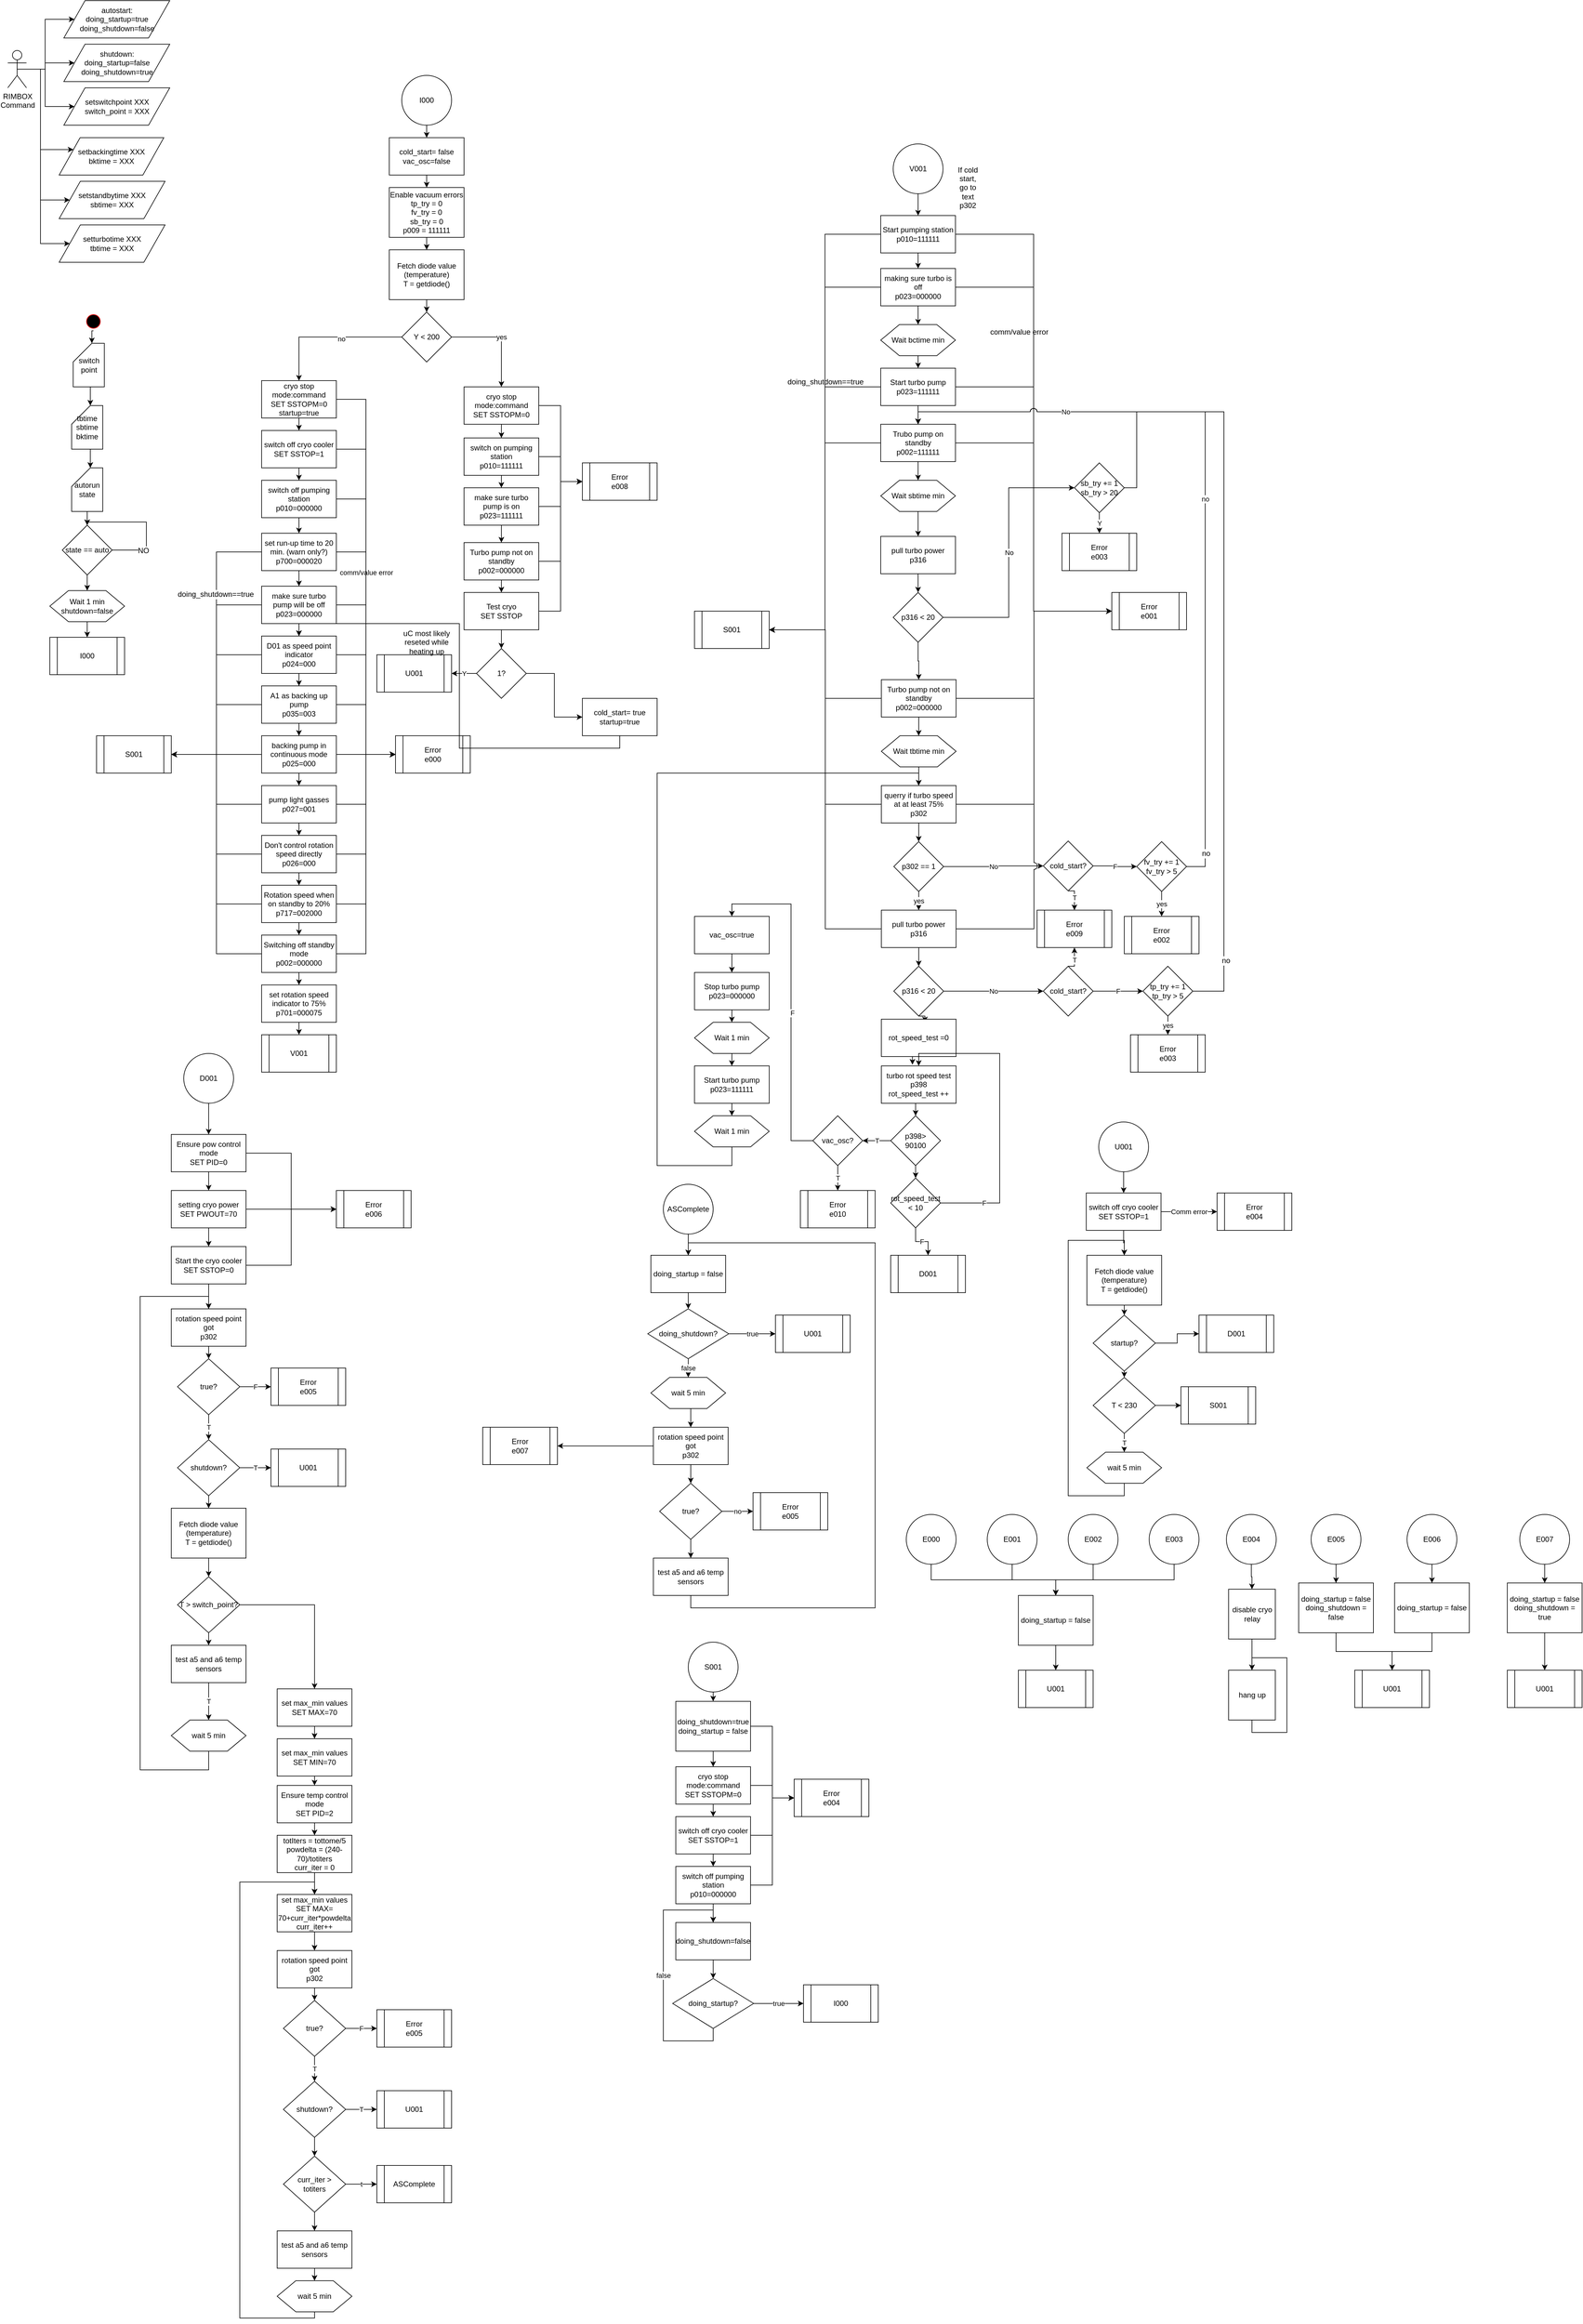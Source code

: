 <mxfile version="13.0.2" type="device"><diagram id="C5RBs43oDa-KdzZeNtuy" name="Page-1"><mxGraphModel dx="2310" dy="1990" grid="1" gridSize="10" guides="1" tooltips="1" connect="1" arrows="1" fold="1" page="1" pageScale="1" pageWidth="827" pageHeight="1169" math="0" shadow="0"><root><mxCell id="WIyWlLk6GJQsqaUBKTNV-0"/><mxCell id="WIyWlLk6GJQsqaUBKTNV-1" parent="WIyWlLk6GJQsqaUBKTNV-0"/><mxCell id="g0opmBMPbPz2WGXlfU-A-27" style="edgeStyle=orthogonalEdgeStyle;rounded=0;orthogonalLoop=1;jettySize=auto;html=1;exitX=0.5;exitY=0.5;exitDx=0;exitDy=0;exitPerimeter=0;entryX=0;entryY=0.5;entryDx=0;entryDy=0;" parent="WIyWlLk6GJQsqaUBKTNV-1" source="g0opmBMPbPz2WGXlfU-A-2" target="g0opmBMPbPz2WGXlfU-A-25" edge="1"><mxGeometry relative="1" as="geometry"/></mxCell><mxCell id="g0opmBMPbPz2WGXlfU-A-28" style="edgeStyle=orthogonalEdgeStyle;rounded=0;orthogonalLoop=1;jettySize=auto;html=1;exitX=0.5;exitY=0.5;exitDx=0;exitDy=0;exitPerimeter=0;entryX=0;entryY=0.5;entryDx=0;entryDy=0;" parent="WIyWlLk6GJQsqaUBKTNV-1" source="g0opmBMPbPz2WGXlfU-A-2" target="g0opmBMPbPz2WGXlfU-A-26" edge="1"><mxGeometry relative="1" as="geometry"/></mxCell><mxCell id="g0opmBMPbPz2WGXlfU-A-30" style="edgeStyle=orthogonalEdgeStyle;rounded=0;orthogonalLoop=1;jettySize=auto;html=1;exitX=0.5;exitY=0.5;exitDx=0;exitDy=0;exitPerimeter=0;entryX=0;entryY=0.5;entryDx=0;entryDy=0;" parent="WIyWlLk6GJQsqaUBKTNV-1" source="g0opmBMPbPz2WGXlfU-A-2" target="g0opmBMPbPz2WGXlfU-A-21" edge="1"><mxGeometry relative="1" as="geometry"><Array as="points"><mxPoint x="-702.5" y="-150"/><mxPoint x="-702.5" y="-230"/></Array></mxGeometry></mxCell><mxCell id="W3hccl5rGZzv7-8UR3mk-18" style="edgeStyle=orthogonalEdgeStyle;rounded=0;jumpStyle=arc;jumpSize=11;orthogonalLoop=1;jettySize=auto;html=1;exitX=0.5;exitY=0.5;exitDx=0;exitDy=0;exitPerimeter=0;entryX=0;entryY=0.25;entryDx=0;entryDy=0;" edge="1" parent="WIyWlLk6GJQsqaUBKTNV-1" source="g0opmBMPbPz2WGXlfU-A-2" target="W3hccl5rGZzv7-8UR3mk-15"><mxGeometry relative="1" as="geometry"><Array as="points"><mxPoint x="-710" y="-150"/><mxPoint x="-710" y="-21"/></Array></mxGeometry></mxCell><mxCell id="W3hccl5rGZzv7-8UR3mk-19" style="edgeStyle=orthogonalEdgeStyle;rounded=0;jumpStyle=arc;jumpSize=11;orthogonalLoop=1;jettySize=auto;html=1;exitX=0.5;exitY=0.5;exitDx=0;exitDy=0;exitPerimeter=0;entryX=0;entryY=0.5;entryDx=0;entryDy=0;" edge="1" parent="WIyWlLk6GJQsqaUBKTNV-1" source="g0opmBMPbPz2WGXlfU-A-2" target="W3hccl5rGZzv7-8UR3mk-16"><mxGeometry relative="1" as="geometry"><Array as="points"><mxPoint x="-710" y="-150"/><mxPoint x="-710" y="60"/></Array></mxGeometry></mxCell><mxCell id="W3hccl5rGZzv7-8UR3mk-20" style="edgeStyle=orthogonalEdgeStyle;rounded=0;jumpStyle=arc;jumpSize=11;orthogonalLoop=1;jettySize=auto;html=1;exitX=0.5;exitY=0.5;exitDx=0;exitDy=0;exitPerimeter=0;entryX=0;entryY=0.5;entryDx=0;entryDy=0;" edge="1" parent="WIyWlLk6GJQsqaUBKTNV-1" source="g0opmBMPbPz2WGXlfU-A-2" target="W3hccl5rGZzv7-8UR3mk-17"><mxGeometry relative="1" as="geometry"><Array as="points"><mxPoint x="-710" y="-150"/><mxPoint x="-710" y="130"/></Array></mxGeometry></mxCell><mxCell id="g0opmBMPbPz2WGXlfU-A-2" value="RIMBOX&lt;br&gt;Command" style="shape=umlActor;verticalLabelPosition=bottom;labelBackgroundColor=#ffffff;verticalAlign=top;html=1;outlineConnect=0;" parent="WIyWlLk6GJQsqaUBKTNV-1" vertex="1"><mxGeometry x="-762.5" y="-180" width="30" height="60" as="geometry"/></mxCell><mxCell id="GsCwYYlOHn54c6G1AKFZ-3" style="edgeStyle=orthogonalEdgeStyle;rounded=0;orthogonalLoop=1;jettySize=auto;html=1;exitX=0.5;exitY=1;exitDx=0;exitDy=0;exitPerimeter=0;entryX=0.5;entryY=0;entryDx=0;entryDy=0;" parent="WIyWlLk6GJQsqaUBKTNV-1" source="g0opmBMPbPz2WGXlfU-A-3" target="g0opmBMPbPz2WGXlfU-A-16" edge="1"><mxGeometry relative="1" as="geometry"/></mxCell><mxCell id="g0opmBMPbPz2WGXlfU-A-3" value="&lt;div&gt;autorun&lt;/div&gt;&lt;div&gt;state&lt;br&gt;&lt;/div&gt;" style="shape=card;whiteSpace=wrap;html=1;" parent="WIyWlLk6GJQsqaUBKTNV-1" vertex="1"><mxGeometry x="-660" y="490" width="50" height="70" as="geometry"/></mxCell><mxCell id="GsCwYYlOHn54c6G1AKFZ-2" style="edgeStyle=orthogonalEdgeStyle;rounded=0;orthogonalLoop=1;jettySize=auto;html=1;exitX=0.5;exitY=1;exitDx=0;exitDy=0;entryX=0;entryY=0;entryDx=30;entryDy=0;entryPerimeter=0;" parent="WIyWlLk6GJQsqaUBKTNV-1" source="g0opmBMPbPz2WGXlfU-A-6" target="GsCwYYlOHn54c6G1AKFZ-0" edge="1"><mxGeometry relative="1" as="geometry"/></mxCell><mxCell id="g0opmBMPbPz2WGXlfU-A-6" value="A" style="ellipse;html=1;shape=startState;fillColor=#000000;strokeColor=#ff0000;" parent="WIyWlLk6GJQsqaUBKTNV-1" vertex="1"><mxGeometry x="-640" y="240" width="30" height="30" as="geometry"/></mxCell><mxCell id="g0opmBMPbPz2WGXlfU-A-37" value="" style="edgeStyle=orthogonalEdgeStyle;rounded=0;orthogonalLoop=1;jettySize=auto;html=1;" parent="WIyWlLk6GJQsqaUBKTNV-1" source="g0opmBMPbPz2WGXlfU-A-16" target="g0opmBMPbPz2WGXlfU-A-34" edge="1"><mxGeometry relative="1" as="geometry"/></mxCell><mxCell id="g0opmBMPbPz2WGXlfU-A-16" value="state == auto" style="rhombus;whiteSpace=wrap;html=1;" parent="WIyWlLk6GJQsqaUBKTNV-1" vertex="1"><mxGeometry x="-675" y="582" width="80" height="80" as="geometry"/></mxCell><mxCell id="g0opmBMPbPz2WGXlfU-A-18" style="edgeStyle=orthogonalEdgeStyle;rounded=0;orthogonalLoop=1;jettySize=auto;html=1;exitX=1;exitY=0.5;exitDx=0;exitDy=0;entryX=0.5;entryY=0;entryDx=0;entryDy=0;" parent="WIyWlLk6GJQsqaUBKTNV-1" source="g0opmBMPbPz2WGXlfU-A-16" target="g0opmBMPbPz2WGXlfU-A-16" edge="1"><mxGeometry relative="1" as="geometry"><Array as="points"><mxPoint x="-540" y="622"/><mxPoint x="-540" y="577"/><mxPoint x="-635" y="577"/></Array></mxGeometry></mxCell><mxCell id="g0opmBMPbPz2WGXlfU-A-31" value="&lt;div&gt;NO&lt;/div&gt;" style="text;html=1;align=center;verticalAlign=middle;resizable=0;points=[];labelBackgroundColor=#ffffff;" parent="g0opmBMPbPz2WGXlfU-A-18" vertex="1" connectable="0"><mxGeometry x="-0.5" y="-1" relative="1" as="geometry"><mxPoint as="offset"/></mxGeometry></mxCell><mxCell id="g0opmBMPbPz2WGXlfU-A-21" value="&lt;div&gt;autostart:&lt;/div&gt;&lt;div&gt;doing_startup=true&lt;/div&gt;&lt;div&gt;doing_shutdown=false&lt;/div&gt;" style="shape=parallelogram;perimeter=parallelogramPerimeter;whiteSpace=wrap;html=1;" parent="WIyWlLk6GJQsqaUBKTNV-1" vertex="1"><mxGeometry x="-672.5" y="-260" width="170" height="60" as="geometry"/></mxCell><mxCell id="g0opmBMPbPz2WGXlfU-A-25" value="&lt;div&gt;shutdown:&lt;/div&gt;&lt;div&gt;doing_startup=false&lt;/div&gt;&lt;div&gt;doing_shutdown=true&lt;/div&gt;" style="shape=parallelogram;perimeter=parallelogramPerimeter;whiteSpace=wrap;html=1;" parent="WIyWlLk6GJQsqaUBKTNV-1" vertex="1"><mxGeometry x="-672.5" y="-190" width="170" height="60" as="geometry"/></mxCell><mxCell id="g0opmBMPbPz2WGXlfU-A-26" value="&lt;div&gt;setswitchpoint XXX&lt;/div&gt;&lt;div&gt;switch_point = XXX&lt;br&gt;&lt;/div&gt;" style="shape=parallelogram;perimeter=parallelogramPerimeter;whiteSpace=wrap;html=1;" parent="WIyWlLk6GJQsqaUBKTNV-1" vertex="1"><mxGeometry x="-672.5" y="-120" width="170" height="60" as="geometry"/></mxCell><mxCell id="g0opmBMPbPz2WGXlfU-A-72" value="" style="edgeStyle=orthogonalEdgeStyle;rounded=0;orthogonalLoop=1;jettySize=auto;html=1;" parent="WIyWlLk6GJQsqaUBKTNV-1" source="g0opmBMPbPz2WGXlfU-A-34" target="g0opmBMPbPz2WGXlfU-A-71" edge="1"><mxGeometry relative="1" as="geometry"/></mxCell><mxCell id="g0opmBMPbPz2WGXlfU-A-34" value="&lt;div&gt;Wait 1 min&lt;/div&gt;&lt;div&gt;shutdown=false&lt;br&gt;&lt;/div&gt;" style="shape=hexagon;perimeter=hexagonPerimeter2;whiteSpace=wrap;html=1;" parent="WIyWlLk6GJQsqaUBKTNV-1" vertex="1"><mxGeometry x="-695" y="687" width="120" height="50" as="geometry"/></mxCell><mxCell id="GsCwYYlOHn54c6G1AKFZ-17" style="edgeStyle=orthogonalEdgeStyle;rounded=0;orthogonalLoop=1;jettySize=auto;html=1;exitX=0.5;exitY=1;exitDx=0;exitDy=0;entryX=0.5;entryY=0;entryDx=0;entryDy=0;" parent="WIyWlLk6GJQsqaUBKTNV-1" source="g0opmBMPbPz2WGXlfU-A-39" target="GsCwYYlOHn54c6G1AKFZ-4" edge="1"><mxGeometry relative="1" as="geometry"/></mxCell><mxCell id="g0opmBMPbPz2WGXlfU-A-39" value="&lt;div&gt;Enable vacuum errors&lt;br&gt;&lt;/div&gt;&lt;div&gt;tp_try = 0&lt;/div&gt;&lt;div&gt;fv_try = 0&lt;/div&gt;&lt;div&gt;sb_try = 0&lt;br&gt;&lt;/div&gt;&lt;div&gt;p009 = 111111&lt;br&gt;&lt;/div&gt;" style="rounded=0;whiteSpace=wrap;html=1;" parent="WIyWlLk6GJQsqaUBKTNV-1" vertex="1"><mxGeometry x="-150" y="40" width="120" height="80" as="geometry"/></mxCell><mxCell id="g0opmBMPbPz2WGXlfU-A-42" value="&lt;div&gt;Error&lt;/div&gt;&lt;div&gt;e000&lt;br&gt;&lt;/div&gt;" style="shape=process;whiteSpace=wrap;html=1;backgroundOutline=1;" parent="WIyWlLk6GJQsqaUBKTNV-1" vertex="1"><mxGeometry x="-140" y="920" width="120" height="60" as="geometry"/></mxCell><mxCell id="g0opmBMPbPz2WGXlfU-A-53" value="" style="edgeStyle=orthogonalEdgeStyle;rounded=0;orthogonalLoop=1;jettySize=auto;html=1;" parent="WIyWlLk6GJQsqaUBKTNV-1" source="g0opmBMPbPz2WGXlfU-A-50" target="g0opmBMPbPz2WGXlfU-A-52" edge="1"><mxGeometry relative="1" as="geometry"/></mxCell><mxCell id="g0opmBMPbPz2WGXlfU-A-58" value="&#xA;&lt;!--StartFragment--&gt;&lt;div&gt;comm/value error&lt;/div&gt;&lt;!--EndFragment--&gt;&#xA;&#xA;" style="edgeStyle=orthogonalEdgeStyle;rounded=0;orthogonalLoop=1;jettySize=auto;html=1;entryX=0;entryY=0.5;entryDx=0;entryDy=0;" parent="WIyWlLk6GJQsqaUBKTNV-1" source="g0opmBMPbPz2WGXlfU-A-50" target="g0opmBMPbPz2WGXlfU-A-42" edge="1"><mxGeometry relative="1" as="geometry"/></mxCell><mxCell id="g0opmBMPbPz2WGXlfU-A-50" value="&lt;div&gt;cryo stop mode:command&lt;/div&gt;&lt;div&gt;SET SSTOPM=0&lt;/div&gt;&lt;div&gt;startup=true&lt;br&gt;&lt;/div&gt;" style="rounded=0;whiteSpace=wrap;html=1;" parent="WIyWlLk6GJQsqaUBKTNV-1" vertex="1"><mxGeometry x="-355" y="350" width="120" height="60" as="geometry"/></mxCell><mxCell id="g0opmBMPbPz2WGXlfU-A-55" value="" style="edgeStyle=orthogonalEdgeStyle;rounded=0;orthogonalLoop=1;jettySize=auto;html=1;entryX=0.5;entryY=0;entryDx=0;entryDy=0;" parent="WIyWlLk6GJQsqaUBKTNV-1" source="g0opmBMPbPz2WGXlfU-A-52" target="g0opmBMPbPz2WGXlfU-A-54" edge="1"><mxGeometry relative="1" as="geometry"><mxPoint x="-295.059" y="519.5" as="targetPoint"/></mxGeometry></mxCell><mxCell id="g0opmBMPbPz2WGXlfU-A-60" style="edgeStyle=orthogonalEdgeStyle;rounded=0;orthogonalLoop=1;jettySize=auto;html=1;exitX=1;exitY=0.5;exitDx=0;exitDy=0;entryX=0;entryY=0.5;entryDx=0;entryDy=0;" parent="WIyWlLk6GJQsqaUBKTNV-1" source="g0opmBMPbPz2WGXlfU-A-52" target="g0opmBMPbPz2WGXlfU-A-42" edge="1"><mxGeometry relative="1" as="geometry"/></mxCell><mxCell id="g0opmBMPbPz2WGXlfU-A-52" value="&lt;div&gt;switch off cryo cooler&lt;/div&gt;&lt;div&gt;SET SSTOP=1&lt;br&gt;&lt;/div&gt;" style="rounded=0;whiteSpace=wrap;html=1;" parent="WIyWlLk6GJQsqaUBKTNV-1" vertex="1"><mxGeometry x="-355" y="430" width="120" height="60" as="geometry"/></mxCell><mxCell id="g0opmBMPbPz2WGXlfU-A-57" value="" style="edgeStyle=orthogonalEdgeStyle;rounded=0;orthogonalLoop=1;jettySize=auto;html=1;" parent="WIyWlLk6GJQsqaUBKTNV-1" source="g0opmBMPbPz2WGXlfU-A-54" target="g0opmBMPbPz2WGXlfU-A-56" edge="1"><mxGeometry relative="1" as="geometry"/></mxCell><mxCell id="g0opmBMPbPz2WGXlfU-A-61" style="edgeStyle=orthogonalEdgeStyle;rounded=0;orthogonalLoop=1;jettySize=auto;html=1;exitX=1;exitY=0.5;exitDx=0;exitDy=0;entryX=0;entryY=0.5;entryDx=0;entryDy=0;" parent="WIyWlLk6GJQsqaUBKTNV-1" source="g0opmBMPbPz2WGXlfU-A-54" target="g0opmBMPbPz2WGXlfU-A-42" edge="1"><mxGeometry relative="1" as="geometry"/></mxCell><mxCell id="g0opmBMPbPz2WGXlfU-A-54" value="&lt;div&gt;switch off pumping station&lt;/div&gt;&lt;div&gt;p010=000000&lt;br&gt;&lt;/div&gt;" style="rounded=0;whiteSpace=wrap;html=1;" parent="WIyWlLk6GJQsqaUBKTNV-1" vertex="1"><mxGeometry x="-355" y="510" width="120" height="60" as="geometry"/></mxCell><mxCell id="g0opmBMPbPz2WGXlfU-A-62" style="edgeStyle=orthogonalEdgeStyle;rounded=0;orthogonalLoop=1;jettySize=auto;html=1;exitX=1;exitY=0.5;exitDx=0;exitDy=0;entryX=0;entryY=0.5;entryDx=0;entryDy=0;" parent="WIyWlLk6GJQsqaUBKTNV-1" source="g0opmBMPbPz2WGXlfU-A-56" target="g0opmBMPbPz2WGXlfU-A-42" edge="1"><mxGeometry relative="1" as="geometry"/></mxCell><mxCell id="g0opmBMPbPz2WGXlfU-A-64" style="edgeStyle=orthogonalEdgeStyle;rounded=0;orthogonalLoop=1;jettySize=auto;html=1;entryX=1;entryY=0.5;entryDx=0;entryDy=0;" parent="WIyWlLk6GJQsqaUBKTNV-1" source="g0opmBMPbPz2WGXlfU-A-56" target="g0opmBMPbPz2WGXlfU-A-63" edge="1"><mxGeometry relative="1" as="geometry"/></mxCell><mxCell id="g0opmBMPbPz2WGXlfU-A-65" value="doing_shutdown==true" style="text;html=1;align=center;verticalAlign=middle;resizable=0;points=[];labelBackgroundColor=#ffffff;" parent="g0opmBMPbPz2WGXlfU-A-64" vertex="1" connectable="0"><mxGeometry x="-0.404" y="-2" relative="1" as="geometry"><mxPoint as="offset"/></mxGeometry></mxCell><mxCell id="g0opmBMPbPz2WGXlfU-A-68" value="" style="edgeStyle=orthogonalEdgeStyle;rounded=0;orthogonalLoop=1;jettySize=auto;html=1;" parent="WIyWlLk6GJQsqaUBKTNV-1" source="g0opmBMPbPz2WGXlfU-A-56" target="g0opmBMPbPz2WGXlfU-A-67" edge="1"><mxGeometry relative="1" as="geometry"/></mxCell><mxCell id="g0opmBMPbPz2WGXlfU-A-56" value="&lt;div&gt;set run-up time to 20 min. (warn only?)&lt;/div&gt;&lt;div&gt;p700=000020&lt;br&gt;&lt;/div&gt;" style="rounded=0;whiteSpace=wrap;html=1;" parent="WIyWlLk6GJQsqaUBKTNV-1" vertex="1"><mxGeometry x="-355" y="595" width="120" height="60" as="geometry"/></mxCell><mxCell id="g0opmBMPbPz2WGXlfU-A-63" value="S001" style="shape=process;whiteSpace=wrap;html=1;backgroundOutline=1;" parent="WIyWlLk6GJQsqaUBKTNV-1" vertex="1"><mxGeometry x="-620" y="920" width="120" height="60" as="geometry"/></mxCell><mxCell id="g0opmBMPbPz2WGXlfU-A-69" style="edgeStyle=orthogonalEdgeStyle;rounded=0;orthogonalLoop=1;jettySize=auto;html=1;exitX=1;exitY=0.5;exitDx=0;exitDy=0;entryX=0;entryY=0.5;entryDx=0;entryDy=0;" parent="WIyWlLk6GJQsqaUBKTNV-1" source="g0opmBMPbPz2WGXlfU-A-67" target="g0opmBMPbPz2WGXlfU-A-42" edge="1"><mxGeometry relative="1" as="geometry"/></mxCell><mxCell id="g0opmBMPbPz2WGXlfU-A-70" style="edgeStyle=orthogonalEdgeStyle;rounded=0;orthogonalLoop=1;jettySize=auto;html=1;exitX=0;exitY=0.5;exitDx=0;exitDy=0;entryX=1;entryY=0.5;entryDx=0;entryDy=0;" parent="WIyWlLk6GJQsqaUBKTNV-1" source="g0opmBMPbPz2WGXlfU-A-67" target="g0opmBMPbPz2WGXlfU-A-63" edge="1"><mxGeometry relative="1" as="geometry"/></mxCell><mxCell id="g0opmBMPbPz2WGXlfU-A-76" value="" style="edgeStyle=orthogonalEdgeStyle;rounded=0;orthogonalLoop=1;jettySize=auto;html=1;" parent="WIyWlLk6GJQsqaUBKTNV-1" source="g0opmBMPbPz2WGXlfU-A-67" target="g0opmBMPbPz2WGXlfU-A-75" edge="1"><mxGeometry relative="1" as="geometry"/></mxCell><mxCell id="g0opmBMPbPz2WGXlfU-A-67" value="&lt;div&gt;make sure turbo pump will be off&lt;/div&gt;&lt;div&gt;p023=000000&lt;/div&gt;" style="rounded=0;whiteSpace=wrap;html=1;" parent="WIyWlLk6GJQsqaUBKTNV-1" vertex="1"><mxGeometry x="-355" y="680" width="120" height="60" as="geometry"/></mxCell><mxCell id="g0opmBMPbPz2WGXlfU-A-71" value="I000" style="shape=process;whiteSpace=wrap;html=1;backgroundOutline=1;" parent="WIyWlLk6GJQsqaUBKTNV-1" vertex="1"><mxGeometry x="-695" y="762" width="120" height="60" as="geometry"/></mxCell><mxCell id="M4d6hZkcCZDBI9hpoT1y-32" style="edgeStyle=orthogonalEdgeStyle;rounded=0;orthogonalLoop=1;jettySize=auto;html=1;exitX=0.5;exitY=1;exitDx=0;exitDy=0;entryX=0.5;entryY=0;entryDx=0;entryDy=0;" parent="WIyWlLk6GJQsqaUBKTNV-1" source="g0opmBMPbPz2WGXlfU-A-73" target="M4d6hZkcCZDBI9hpoT1y-30" edge="1"><mxGeometry relative="1" as="geometry"/></mxCell><mxCell id="g0opmBMPbPz2WGXlfU-A-73" value="&lt;div&gt;I000&lt;/div&gt;" style="ellipse;whiteSpace=wrap;html=1;aspect=fixed;" parent="WIyWlLk6GJQsqaUBKTNV-1" vertex="1"><mxGeometry x="-130" y="-140" width="80" height="80" as="geometry"/></mxCell><mxCell id="g0opmBMPbPz2WGXlfU-A-77" style="edgeStyle=orthogonalEdgeStyle;rounded=0;orthogonalLoop=1;jettySize=auto;html=1;exitX=1;exitY=0.5;exitDx=0;exitDy=0;entryX=0;entryY=0.5;entryDx=0;entryDy=0;" parent="WIyWlLk6GJQsqaUBKTNV-1" source="g0opmBMPbPz2WGXlfU-A-75" target="g0opmBMPbPz2WGXlfU-A-42" edge="1"><mxGeometry relative="1" as="geometry"/></mxCell><mxCell id="g0opmBMPbPz2WGXlfU-A-78" style="edgeStyle=orthogonalEdgeStyle;rounded=0;orthogonalLoop=1;jettySize=auto;html=1;exitX=0;exitY=0.5;exitDx=0;exitDy=0;entryX=1;entryY=0.5;entryDx=0;entryDy=0;" parent="WIyWlLk6GJQsqaUBKTNV-1" source="g0opmBMPbPz2WGXlfU-A-75" target="g0opmBMPbPz2WGXlfU-A-63" edge="1"><mxGeometry relative="1" as="geometry"/></mxCell><mxCell id="g0opmBMPbPz2WGXlfU-A-80" value="" style="edgeStyle=orthogonalEdgeStyle;rounded=0;orthogonalLoop=1;jettySize=auto;html=1;" parent="WIyWlLk6GJQsqaUBKTNV-1" source="g0opmBMPbPz2WGXlfU-A-75" target="g0opmBMPbPz2WGXlfU-A-79" edge="1"><mxGeometry relative="1" as="geometry"/></mxCell><mxCell id="g0opmBMPbPz2WGXlfU-A-75" value="&lt;div&gt;D01 as speed point indicator&lt;/div&gt;&lt;div&gt;p024=000&lt;br&gt;&lt;/div&gt;" style="rounded=0;whiteSpace=wrap;html=1;" parent="WIyWlLk6GJQsqaUBKTNV-1" vertex="1"><mxGeometry x="-355" y="760" width="120" height="60" as="geometry"/></mxCell><mxCell id="g0opmBMPbPz2WGXlfU-A-81" style="edgeStyle=orthogonalEdgeStyle;rounded=0;orthogonalLoop=1;jettySize=auto;html=1;exitX=1;exitY=0.5;exitDx=0;exitDy=0;entryX=0;entryY=0.5;entryDx=0;entryDy=0;" parent="WIyWlLk6GJQsqaUBKTNV-1" source="g0opmBMPbPz2WGXlfU-A-79" target="g0opmBMPbPz2WGXlfU-A-42" edge="1"><mxGeometry relative="1" as="geometry"/></mxCell><mxCell id="g0opmBMPbPz2WGXlfU-A-82" style="edgeStyle=orthogonalEdgeStyle;rounded=0;orthogonalLoop=1;jettySize=auto;html=1;exitX=0;exitY=0.5;exitDx=0;exitDy=0;entryX=1;entryY=0.5;entryDx=0;entryDy=0;" parent="WIyWlLk6GJQsqaUBKTNV-1" source="g0opmBMPbPz2WGXlfU-A-79" target="g0opmBMPbPz2WGXlfU-A-63" edge="1"><mxGeometry relative="1" as="geometry"/></mxCell><mxCell id="g0opmBMPbPz2WGXlfU-A-84" value="" style="edgeStyle=orthogonalEdgeStyle;rounded=0;orthogonalLoop=1;jettySize=auto;html=1;" parent="WIyWlLk6GJQsqaUBKTNV-1" source="g0opmBMPbPz2WGXlfU-A-79" target="g0opmBMPbPz2WGXlfU-A-83" edge="1"><mxGeometry relative="1" as="geometry"/></mxCell><mxCell id="g0opmBMPbPz2WGXlfU-A-79" value="&lt;div&gt;A1 as backing up pump&lt;/div&gt;&lt;div&gt;p035=003&lt;br&gt;&lt;/div&gt;" style="rounded=0;whiteSpace=wrap;html=1;" parent="WIyWlLk6GJQsqaUBKTNV-1" vertex="1"><mxGeometry x="-355" y="840" width="120" height="60" as="geometry"/></mxCell><mxCell id="g0opmBMPbPz2WGXlfU-A-85" style="edgeStyle=orthogonalEdgeStyle;rounded=0;orthogonalLoop=1;jettySize=auto;html=1;exitX=1;exitY=0.5;exitDx=0;exitDy=0;entryX=0;entryY=0.5;entryDx=0;entryDy=0;" parent="WIyWlLk6GJQsqaUBKTNV-1" source="g0opmBMPbPz2WGXlfU-A-83" target="g0opmBMPbPz2WGXlfU-A-42" edge="1"><mxGeometry relative="1" as="geometry"/></mxCell><mxCell id="g0opmBMPbPz2WGXlfU-A-86" style="edgeStyle=orthogonalEdgeStyle;rounded=0;orthogonalLoop=1;jettySize=auto;html=1;exitX=0;exitY=0.5;exitDx=0;exitDy=0;entryX=1;entryY=0.5;entryDx=0;entryDy=0;" parent="WIyWlLk6GJQsqaUBKTNV-1" source="g0opmBMPbPz2WGXlfU-A-83" target="g0opmBMPbPz2WGXlfU-A-63" edge="1"><mxGeometry relative="1" as="geometry"/></mxCell><mxCell id="g0opmBMPbPz2WGXlfU-A-90" value="" style="edgeStyle=orthogonalEdgeStyle;rounded=0;orthogonalLoop=1;jettySize=auto;html=1;" parent="WIyWlLk6GJQsqaUBKTNV-1" source="g0opmBMPbPz2WGXlfU-A-83" target="g0opmBMPbPz2WGXlfU-A-89" edge="1"><mxGeometry relative="1" as="geometry"/></mxCell><mxCell id="g0opmBMPbPz2WGXlfU-A-83" value="&lt;div&gt;backing pump in continuous mode&lt;/div&gt;&lt;div&gt;p025=000&lt;br&gt;&lt;/div&gt;" style="rounded=0;whiteSpace=wrap;html=1;" parent="WIyWlLk6GJQsqaUBKTNV-1" vertex="1"><mxGeometry x="-355" y="920" width="120" height="60" as="geometry"/></mxCell><mxCell id="g0opmBMPbPz2WGXlfU-A-93" style="edgeStyle=orthogonalEdgeStyle;rounded=0;orthogonalLoop=1;jettySize=auto;html=1;exitX=1;exitY=0.5;exitDx=0;exitDy=0;entryX=0;entryY=0.5;entryDx=0;entryDy=0;" parent="WIyWlLk6GJQsqaUBKTNV-1" source="g0opmBMPbPz2WGXlfU-A-89" target="g0opmBMPbPz2WGXlfU-A-42" edge="1"><mxGeometry relative="1" as="geometry"/></mxCell><mxCell id="g0opmBMPbPz2WGXlfU-A-94" style="edgeStyle=orthogonalEdgeStyle;rounded=0;orthogonalLoop=1;jettySize=auto;html=1;exitX=0;exitY=0.5;exitDx=0;exitDy=0;entryX=1;entryY=0.5;entryDx=0;entryDy=0;" parent="WIyWlLk6GJQsqaUBKTNV-1" source="g0opmBMPbPz2WGXlfU-A-89" target="g0opmBMPbPz2WGXlfU-A-63" edge="1"><mxGeometry relative="1" as="geometry"/></mxCell><mxCell id="g0opmBMPbPz2WGXlfU-A-96" style="edgeStyle=orthogonalEdgeStyle;rounded=0;orthogonalLoop=1;jettySize=auto;html=1;exitX=0.5;exitY=1;exitDx=0;exitDy=0;entryX=0.5;entryY=0;entryDx=0;entryDy=0;" parent="WIyWlLk6GJQsqaUBKTNV-1" source="g0opmBMPbPz2WGXlfU-A-89" target="g0opmBMPbPz2WGXlfU-A-95" edge="1"><mxGeometry relative="1" as="geometry"/></mxCell><mxCell id="g0opmBMPbPz2WGXlfU-A-89" value="&lt;div&gt;pump light gasses&lt;/div&gt;&lt;div&gt;p027=001&lt;br&gt;&lt;/div&gt;" style="rounded=0;whiteSpace=wrap;html=1;" parent="WIyWlLk6GJQsqaUBKTNV-1" vertex="1"><mxGeometry x="-355" y="1000" width="120" height="60" as="geometry"/></mxCell><mxCell id="g0opmBMPbPz2WGXlfU-A-97" style="edgeStyle=orthogonalEdgeStyle;rounded=0;orthogonalLoop=1;jettySize=auto;html=1;exitX=1;exitY=0.5;exitDx=0;exitDy=0;entryX=0;entryY=0.5;entryDx=0;entryDy=0;" parent="WIyWlLk6GJQsqaUBKTNV-1" source="g0opmBMPbPz2WGXlfU-A-95" target="g0opmBMPbPz2WGXlfU-A-42" edge="1"><mxGeometry relative="1" as="geometry"/></mxCell><mxCell id="g0opmBMPbPz2WGXlfU-A-98" style="edgeStyle=orthogonalEdgeStyle;rounded=0;orthogonalLoop=1;jettySize=auto;html=1;exitX=0;exitY=0.5;exitDx=0;exitDy=0;entryX=1;entryY=0.5;entryDx=0;entryDy=0;" parent="WIyWlLk6GJQsqaUBKTNV-1" source="g0opmBMPbPz2WGXlfU-A-95" target="g0opmBMPbPz2WGXlfU-A-63" edge="1"><mxGeometry relative="1" as="geometry"/></mxCell><mxCell id="g0opmBMPbPz2WGXlfU-A-103" style="edgeStyle=orthogonalEdgeStyle;rounded=0;orthogonalLoop=1;jettySize=auto;html=1;exitX=0.5;exitY=1;exitDx=0;exitDy=0;entryX=0.5;entryY=0;entryDx=0;entryDy=0;" parent="WIyWlLk6GJQsqaUBKTNV-1" source="g0opmBMPbPz2WGXlfU-A-95" target="g0opmBMPbPz2WGXlfU-A-102" edge="1"><mxGeometry relative="1" as="geometry"/></mxCell><mxCell id="g0opmBMPbPz2WGXlfU-A-95" value="&lt;div&gt;Don't control rotation speed directly&lt;/div&gt;&lt;div&gt;p026=000&lt;br&gt;&lt;/div&gt;" style="rounded=0;whiteSpace=wrap;html=1;" parent="WIyWlLk6GJQsqaUBKTNV-1" vertex="1"><mxGeometry x="-355" y="1080" width="120" height="60" as="geometry"/></mxCell><mxCell id="g0opmBMPbPz2WGXlfU-A-104" style="edgeStyle=orthogonalEdgeStyle;rounded=0;orthogonalLoop=1;jettySize=auto;html=1;exitX=1;exitY=0.5;exitDx=0;exitDy=0;entryX=0;entryY=0.5;entryDx=0;entryDy=0;" parent="WIyWlLk6GJQsqaUBKTNV-1" source="g0opmBMPbPz2WGXlfU-A-102" target="g0opmBMPbPz2WGXlfU-A-42" edge="1"><mxGeometry relative="1" as="geometry"/></mxCell><mxCell id="g0opmBMPbPz2WGXlfU-A-105" style="edgeStyle=orthogonalEdgeStyle;rounded=0;orthogonalLoop=1;jettySize=auto;html=1;exitX=0;exitY=0.5;exitDx=0;exitDy=0;entryX=1;entryY=0.5;entryDx=0;entryDy=0;" parent="WIyWlLk6GJQsqaUBKTNV-1" source="g0opmBMPbPz2WGXlfU-A-102" target="g0opmBMPbPz2WGXlfU-A-63" edge="1"><mxGeometry relative="1" as="geometry"/></mxCell><mxCell id="g0opmBMPbPz2WGXlfU-A-107" style="edgeStyle=orthogonalEdgeStyle;rounded=0;orthogonalLoop=1;jettySize=auto;html=1;exitX=0.5;exitY=1;exitDx=0;exitDy=0;entryX=0.5;entryY=0;entryDx=0;entryDy=0;" parent="WIyWlLk6GJQsqaUBKTNV-1" source="g0opmBMPbPz2WGXlfU-A-102" target="g0opmBMPbPz2WGXlfU-A-106" edge="1"><mxGeometry relative="1" as="geometry"/></mxCell><mxCell id="g0opmBMPbPz2WGXlfU-A-102" value="&lt;div&gt;Rotation speed when on standby to 20%&lt;/div&gt;p717=002000" style="rounded=0;whiteSpace=wrap;html=1;" parent="WIyWlLk6GJQsqaUBKTNV-1" vertex="1"><mxGeometry x="-355" y="1160" width="120" height="60" as="geometry"/></mxCell><mxCell id="g0opmBMPbPz2WGXlfU-A-108" style="edgeStyle=orthogonalEdgeStyle;rounded=0;orthogonalLoop=1;jettySize=auto;html=1;exitX=1;exitY=0.5;exitDx=0;exitDy=0;entryX=0;entryY=0.5;entryDx=0;entryDy=0;" parent="WIyWlLk6GJQsqaUBKTNV-1" source="g0opmBMPbPz2WGXlfU-A-106" target="g0opmBMPbPz2WGXlfU-A-42" edge="1"><mxGeometry relative="1" as="geometry"/></mxCell><mxCell id="g0opmBMPbPz2WGXlfU-A-109" style="edgeStyle=orthogonalEdgeStyle;rounded=0;orthogonalLoop=1;jettySize=auto;html=1;exitX=0;exitY=0.5;exitDx=0;exitDy=0;entryX=1;entryY=0.5;entryDx=0;entryDy=0;" parent="WIyWlLk6GJQsqaUBKTNV-1" source="g0opmBMPbPz2WGXlfU-A-106" target="g0opmBMPbPz2WGXlfU-A-63" edge="1"><mxGeometry relative="1" as="geometry"/></mxCell><mxCell id="M4d6hZkcCZDBI9hpoT1y-43" style="edgeStyle=orthogonalEdgeStyle;rounded=0;orthogonalLoop=1;jettySize=auto;html=1;exitX=0.5;exitY=1;exitDx=0;exitDy=0;entryX=0.5;entryY=0;entryDx=0;entryDy=0;" parent="WIyWlLk6GJQsqaUBKTNV-1" source="g0opmBMPbPz2WGXlfU-A-106" target="M4d6hZkcCZDBI9hpoT1y-42" edge="1"><mxGeometry relative="1" as="geometry"/></mxCell><mxCell id="g0opmBMPbPz2WGXlfU-A-106" value="&lt;div&gt;Switching off standby mode&lt;/div&gt;&lt;div&gt;p002=000000&lt;br&gt;&lt;/div&gt;" style="rounded=0;whiteSpace=wrap;html=1;" parent="WIyWlLk6GJQsqaUBKTNV-1" vertex="1"><mxGeometry x="-355" y="1240" width="120" height="60" as="geometry"/></mxCell><mxCell id="g0opmBMPbPz2WGXlfU-A-110" value="V001" style="shape=process;whiteSpace=wrap;html=1;backgroundOutline=1;" parent="WIyWlLk6GJQsqaUBKTNV-1" vertex="1"><mxGeometry x="-355" y="1400" width="120" height="60" as="geometry"/></mxCell><mxCell id="g0opmBMPbPz2WGXlfU-A-118" style="edgeStyle=orthogonalEdgeStyle;rounded=0;orthogonalLoop=1;jettySize=auto;html=1;exitX=0.5;exitY=1;exitDx=0;exitDy=0;entryX=0.5;entryY=0;entryDx=0;entryDy=0;" parent="WIyWlLk6GJQsqaUBKTNV-1" source="g0opmBMPbPz2WGXlfU-A-112" target="g0opmBMPbPz2WGXlfU-A-117" edge="1"><mxGeometry relative="1" as="geometry"/></mxCell><mxCell id="g0opmBMPbPz2WGXlfU-A-112" value="V001" style="ellipse;whiteSpace=wrap;html=1;aspect=fixed;" parent="WIyWlLk6GJQsqaUBKTNV-1" vertex="1"><mxGeometry x="659" y="-30" width="80" height="80" as="geometry"/></mxCell><mxCell id="g0opmBMPbPz2WGXlfU-A-114" value="S001" style="shape=process;whiteSpace=wrap;html=1;backgroundOutline=1;" parent="WIyWlLk6GJQsqaUBKTNV-1" vertex="1"><mxGeometry x="340" y="720" width="120" height="60" as="geometry"/></mxCell><mxCell id="g0opmBMPbPz2WGXlfU-A-116" value="&lt;div&gt;Error&lt;/div&gt;&lt;div&gt;e001&lt;/div&gt;" style="shape=process;whiteSpace=wrap;html=1;backgroundOutline=1;" parent="WIyWlLk6GJQsqaUBKTNV-1" vertex="1"><mxGeometry x="1010" y="690" width="120" height="60" as="geometry"/></mxCell><mxCell id="g0opmBMPbPz2WGXlfU-A-119" style="edgeStyle=orthogonalEdgeStyle;rounded=0;orthogonalLoop=1;jettySize=auto;html=1;exitX=0;exitY=0.5;exitDx=0;exitDy=0;entryX=1;entryY=0.5;entryDx=0;entryDy=0;" parent="WIyWlLk6GJQsqaUBKTNV-1" source="g0opmBMPbPz2WGXlfU-A-117" target="g0opmBMPbPz2WGXlfU-A-114" edge="1"><mxGeometry relative="1" as="geometry"/></mxCell><mxCell id="g0opmBMPbPz2WGXlfU-A-122" value="doing_shutdown==true" style="text;html=1;align=center;verticalAlign=middle;resizable=0;points=[];labelBackgroundColor=#ffffff;" parent="g0opmBMPbPz2WGXlfU-A-119" vertex="1" connectable="0"><mxGeometry x="-0.198" relative="1" as="geometry"><mxPoint as="offset"/></mxGeometry></mxCell><mxCell id="g0opmBMPbPz2WGXlfU-A-124" style="edgeStyle=orthogonalEdgeStyle;rounded=0;orthogonalLoop=1;jettySize=auto;html=1;exitX=0.5;exitY=1;exitDx=0;exitDy=0;entryX=0.5;entryY=0;entryDx=0;entryDy=0;" parent="WIyWlLk6GJQsqaUBKTNV-1" source="g0opmBMPbPz2WGXlfU-A-117" target="g0opmBMPbPz2WGXlfU-A-123" edge="1"><mxGeometry relative="1" as="geometry"/></mxCell><mxCell id="g0opmBMPbPz2WGXlfU-A-130" style="edgeStyle=orthogonalEdgeStyle;rounded=0;orthogonalLoop=1;jettySize=auto;html=1;exitX=1;exitY=0.5;exitDx=0;exitDy=0;entryX=0;entryY=0.5;entryDx=0;entryDy=0;" parent="WIyWlLk6GJQsqaUBKTNV-1" source="g0opmBMPbPz2WGXlfU-A-117" target="g0opmBMPbPz2WGXlfU-A-116" edge="1"><mxGeometry relative="1" as="geometry"/></mxCell><mxCell id="g0opmBMPbPz2WGXlfU-A-131" value="&lt;div&gt;comm/value error&lt;/div&gt;" style="text;html=1;align=center;verticalAlign=middle;resizable=0;points=[];labelBackgroundColor=#ffffff;" parent="g0opmBMPbPz2WGXlfU-A-130" vertex="1" connectable="0"><mxGeometry x="-0.341" y="-24" relative="1" as="geometry"><mxPoint as="offset"/></mxGeometry></mxCell><mxCell id="g0opmBMPbPz2WGXlfU-A-117" value="&lt;div&gt;Start pumping station&lt;/div&gt;&lt;div&gt;p010=111111&lt;br&gt;&lt;/div&gt;" style="rounded=0;whiteSpace=wrap;html=1;" parent="WIyWlLk6GJQsqaUBKTNV-1" vertex="1"><mxGeometry x="639" y="85" width="120" height="60" as="geometry"/></mxCell><mxCell id="g0opmBMPbPz2WGXlfU-A-126" style="edgeStyle=orthogonalEdgeStyle;rounded=0;orthogonalLoop=1;jettySize=auto;html=1;exitX=0;exitY=0.5;exitDx=0;exitDy=0;entryX=1;entryY=0.5;entryDx=0;entryDy=0;" parent="WIyWlLk6GJQsqaUBKTNV-1" source="g0opmBMPbPz2WGXlfU-A-123" target="g0opmBMPbPz2WGXlfU-A-114" edge="1"><mxGeometry relative="1" as="geometry"/></mxCell><mxCell id="g0opmBMPbPz2WGXlfU-A-128" style="edgeStyle=orthogonalEdgeStyle;rounded=0;orthogonalLoop=1;jettySize=auto;html=1;exitX=0.5;exitY=1;exitDx=0;exitDy=0;entryX=0.5;entryY=0;entryDx=0;entryDy=0;" parent="WIyWlLk6GJQsqaUBKTNV-1" source="g0opmBMPbPz2WGXlfU-A-123" target="g0opmBMPbPz2WGXlfU-A-127" edge="1"><mxGeometry relative="1" as="geometry"/></mxCell><mxCell id="g0opmBMPbPz2WGXlfU-A-129" style="edgeStyle=orthogonalEdgeStyle;rounded=0;orthogonalLoop=1;jettySize=auto;html=1;exitX=1;exitY=0.5;exitDx=0;exitDy=0;entryX=0;entryY=0.5;entryDx=0;entryDy=0;" parent="WIyWlLk6GJQsqaUBKTNV-1" source="g0opmBMPbPz2WGXlfU-A-123" target="g0opmBMPbPz2WGXlfU-A-116" edge="1"><mxGeometry relative="1" as="geometry"/></mxCell><mxCell id="g0opmBMPbPz2WGXlfU-A-123" value="&lt;div&gt;making sure turbo is off&lt;/div&gt;&lt;div&gt;p023=000000&lt;br&gt;&lt;/div&gt;" style="rounded=0;whiteSpace=wrap;html=1;" parent="WIyWlLk6GJQsqaUBKTNV-1" vertex="1"><mxGeometry x="639" y="170" width="120" height="60" as="geometry"/></mxCell><mxCell id="g0opmBMPbPz2WGXlfU-A-133" style="edgeStyle=orthogonalEdgeStyle;rounded=0;orthogonalLoop=1;jettySize=auto;html=1;exitX=0.5;exitY=1;exitDx=0;exitDy=0;entryX=0.5;entryY=0;entryDx=0;entryDy=0;" parent="WIyWlLk6GJQsqaUBKTNV-1" source="g0opmBMPbPz2WGXlfU-A-127" target="g0opmBMPbPz2WGXlfU-A-136" edge="1"><mxGeometry relative="1" as="geometry"><mxPoint x="699.0" y="340" as="targetPoint"/></mxGeometry></mxCell><mxCell id="g0opmBMPbPz2WGXlfU-A-127" value="Wait bctime min" style="shape=hexagon;perimeter=hexagonPerimeter2;whiteSpace=wrap;html=1;" parent="WIyWlLk6GJQsqaUBKTNV-1" vertex="1"><mxGeometry x="639" y="260" width="120" height="50" as="geometry"/></mxCell><mxCell id="g0opmBMPbPz2WGXlfU-A-138" style="edgeStyle=orthogonalEdgeStyle;rounded=0;orthogonalLoop=1;jettySize=auto;html=1;exitX=1;exitY=0.5;exitDx=0;exitDy=0;entryX=0;entryY=0.5;entryDx=0;entryDy=0;" parent="WIyWlLk6GJQsqaUBKTNV-1" source="g0opmBMPbPz2WGXlfU-A-136" target="g0opmBMPbPz2WGXlfU-A-116" edge="1"><mxGeometry relative="1" as="geometry"/></mxCell><mxCell id="g0opmBMPbPz2WGXlfU-A-139" style="edgeStyle=orthogonalEdgeStyle;rounded=0;orthogonalLoop=1;jettySize=auto;html=1;exitX=0;exitY=0.5;exitDx=0;exitDy=0;entryX=1;entryY=0.5;entryDx=0;entryDy=0;" parent="WIyWlLk6GJQsqaUBKTNV-1" source="g0opmBMPbPz2WGXlfU-A-136" target="g0opmBMPbPz2WGXlfU-A-114" edge="1"><mxGeometry relative="1" as="geometry"/></mxCell><mxCell id="g0opmBMPbPz2WGXlfU-A-141" style="edgeStyle=orthogonalEdgeStyle;rounded=0;orthogonalLoop=1;jettySize=auto;html=1;exitX=0.5;exitY=1;exitDx=0;exitDy=0;entryX=0.5;entryY=0;entryDx=0;entryDy=0;" parent="WIyWlLk6GJQsqaUBKTNV-1" source="g0opmBMPbPz2WGXlfU-A-136" target="g0opmBMPbPz2WGXlfU-A-140" edge="1"><mxGeometry relative="1" as="geometry"/></mxCell><mxCell id="g0opmBMPbPz2WGXlfU-A-136" value="&lt;div&gt;Start turbo pump&lt;/div&gt;&lt;div&gt;p023=111111&lt;br&gt;&lt;/div&gt;" style="rounded=0;whiteSpace=wrap;html=1;" parent="WIyWlLk6GJQsqaUBKTNV-1" vertex="1"><mxGeometry x="639" y="330" width="120" height="60" as="geometry"/></mxCell><mxCell id="g0opmBMPbPz2WGXlfU-A-142" style="edgeStyle=orthogonalEdgeStyle;rounded=0;orthogonalLoop=1;jettySize=auto;html=1;exitX=1;exitY=0.5;exitDx=0;exitDy=0;entryX=0;entryY=0.5;entryDx=0;entryDy=0;" parent="WIyWlLk6GJQsqaUBKTNV-1" source="g0opmBMPbPz2WGXlfU-A-140" target="g0opmBMPbPz2WGXlfU-A-116" edge="1"><mxGeometry relative="1" as="geometry"/></mxCell><mxCell id="g0opmBMPbPz2WGXlfU-A-143" style="edgeStyle=orthogonalEdgeStyle;rounded=0;orthogonalLoop=1;jettySize=auto;html=1;exitX=0;exitY=0.5;exitDx=0;exitDy=0;entryX=1;entryY=0.5;entryDx=0;entryDy=0;" parent="WIyWlLk6GJQsqaUBKTNV-1" source="g0opmBMPbPz2WGXlfU-A-140" target="g0opmBMPbPz2WGXlfU-A-114" edge="1"><mxGeometry relative="1" as="geometry"/></mxCell><mxCell id="g0opmBMPbPz2WGXlfU-A-145" style="edgeStyle=orthogonalEdgeStyle;rounded=0;orthogonalLoop=1;jettySize=auto;html=1;exitX=0.5;exitY=1;exitDx=0;exitDy=0;entryX=0.5;entryY=0;entryDx=0;entryDy=0;" parent="WIyWlLk6GJQsqaUBKTNV-1" source="g0opmBMPbPz2WGXlfU-A-140" target="g0opmBMPbPz2WGXlfU-A-144" edge="1"><mxGeometry relative="1" as="geometry"/></mxCell><mxCell id="g0opmBMPbPz2WGXlfU-A-140" value="&lt;div&gt;Trubo pump on standby&lt;/div&gt;&lt;div&gt;p002=111111&lt;br&gt;&lt;/div&gt;" style="rounded=0;whiteSpace=wrap;html=1;" parent="WIyWlLk6GJQsqaUBKTNV-1" vertex="1"><mxGeometry x="639" y="420" width="120" height="60" as="geometry"/></mxCell><mxCell id="W3hccl5rGZzv7-8UR3mk-5" style="edgeStyle=orthogonalEdgeStyle;rounded=0;orthogonalLoop=1;jettySize=auto;html=1;exitX=0.5;exitY=1;exitDx=0;exitDy=0;entryX=0.5;entryY=0;entryDx=0;entryDy=0;" edge="1" parent="WIyWlLk6GJQsqaUBKTNV-1" source="g0opmBMPbPz2WGXlfU-A-144" target="W3hccl5rGZzv7-8UR3mk-0"><mxGeometry relative="1" as="geometry"/></mxCell><mxCell id="g0opmBMPbPz2WGXlfU-A-144" value="Wait sbtime min" style="shape=hexagon;perimeter=hexagonPerimeter2;whiteSpace=wrap;html=1;" parent="WIyWlLk6GJQsqaUBKTNV-1" vertex="1"><mxGeometry x="639" y="510" width="120" height="50" as="geometry"/></mxCell><mxCell id="g0opmBMPbPz2WGXlfU-A-148" style="edgeStyle=orthogonalEdgeStyle;rounded=0;orthogonalLoop=1;jettySize=auto;html=1;exitX=1;exitY=0.5;exitDx=0;exitDy=0;entryX=0;entryY=0.5;entryDx=0;entryDy=0;" parent="WIyWlLk6GJQsqaUBKTNV-1" source="g0opmBMPbPz2WGXlfU-A-146" target="g0opmBMPbPz2WGXlfU-A-116" edge="1"><mxGeometry relative="1" as="geometry"/></mxCell><mxCell id="g0opmBMPbPz2WGXlfU-A-149" style="edgeStyle=orthogonalEdgeStyle;rounded=0;orthogonalLoop=1;jettySize=auto;html=1;exitX=0;exitY=0.5;exitDx=0;exitDy=0;entryX=1;entryY=0.5;entryDx=0;entryDy=0;" parent="WIyWlLk6GJQsqaUBKTNV-1" source="g0opmBMPbPz2WGXlfU-A-146" target="g0opmBMPbPz2WGXlfU-A-114" edge="1"><mxGeometry relative="1" as="geometry"/></mxCell><mxCell id="g0opmBMPbPz2WGXlfU-A-151" style="edgeStyle=orthogonalEdgeStyle;rounded=0;orthogonalLoop=1;jettySize=auto;html=1;exitX=0.5;exitY=1;exitDx=0;exitDy=0;entryX=0.5;entryY=0;entryDx=0;entryDy=0;" parent="WIyWlLk6GJQsqaUBKTNV-1" source="g0opmBMPbPz2WGXlfU-A-146" target="g0opmBMPbPz2WGXlfU-A-150" edge="1"><mxGeometry relative="1" as="geometry"/></mxCell><mxCell id="g0opmBMPbPz2WGXlfU-A-146" value="&lt;div&gt;Turbo pump not on standby&lt;/div&gt;&lt;div&gt;p002=000000&lt;br&gt;&lt;/div&gt;" style="rounded=0;whiteSpace=wrap;html=1;" parent="WIyWlLk6GJQsqaUBKTNV-1" vertex="1"><mxGeometry x="640" y="830" width="120" height="60" as="geometry"/></mxCell><mxCell id="g0opmBMPbPz2WGXlfU-A-153" style="edgeStyle=orthogonalEdgeStyle;rounded=0;orthogonalLoop=1;jettySize=auto;html=1;exitX=0.5;exitY=1;exitDx=0;exitDy=0;entryX=0.5;entryY=0;entryDx=0;entryDy=0;" parent="WIyWlLk6GJQsqaUBKTNV-1" source="g0opmBMPbPz2WGXlfU-A-150" target="g0opmBMPbPz2WGXlfU-A-152" edge="1"><mxGeometry relative="1" as="geometry"/></mxCell><mxCell id="g0opmBMPbPz2WGXlfU-A-150" value="Wait tbtime min" style="shape=hexagon;perimeter=hexagonPerimeter2;whiteSpace=wrap;html=1;" parent="WIyWlLk6GJQsqaUBKTNV-1" vertex="1"><mxGeometry x="640" y="920" width="120" height="50" as="geometry"/></mxCell><mxCell id="g0opmBMPbPz2WGXlfU-A-154" style="edgeStyle=orthogonalEdgeStyle;rounded=0;orthogonalLoop=1;jettySize=auto;html=1;exitX=1;exitY=0.5;exitDx=0;exitDy=0;entryX=0;entryY=0.5;entryDx=0;entryDy=0;" parent="WIyWlLk6GJQsqaUBKTNV-1" source="g0opmBMPbPz2WGXlfU-A-152" target="g0opmBMPbPz2WGXlfU-A-116" edge="1"><mxGeometry relative="1" as="geometry"/></mxCell><mxCell id="g0opmBMPbPz2WGXlfU-A-155" style="edgeStyle=orthogonalEdgeStyle;rounded=0;orthogonalLoop=1;jettySize=auto;html=1;exitX=0;exitY=0.5;exitDx=0;exitDy=0;entryX=1;entryY=0.5;entryDx=0;entryDy=0;" parent="WIyWlLk6GJQsqaUBKTNV-1" source="g0opmBMPbPz2WGXlfU-A-152" target="g0opmBMPbPz2WGXlfU-A-114" edge="1"><mxGeometry relative="1" as="geometry"/></mxCell><mxCell id="g0opmBMPbPz2WGXlfU-A-157" style="edgeStyle=orthogonalEdgeStyle;rounded=0;orthogonalLoop=1;jettySize=auto;html=1;exitX=0.5;exitY=1;exitDx=0;exitDy=0;entryX=0.5;entryY=0;entryDx=0;entryDy=0;" parent="WIyWlLk6GJQsqaUBKTNV-1" source="g0opmBMPbPz2WGXlfU-A-152" target="g0opmBMPbPz2WGXlfU-A-156" edge="1"><mxGeometry relative="1" as="geometry"/></mxCell><mxCell id="g0opmBMPbPz2WGXlfU-A-152" value="&lt;div&gt;querry if turbo speed at at least 75%&lt;/div&gt;&lt;div&gt;p302&lt;br&gt;&lt;/div&gt;" style="rounded=0;whiteSpace=wrap;html=1;" parent="WIyWlLk6GJQsqaUBKTNV-1" vertex="1"><mxGeometry x="640" y="1000" width="120" height="60" as="geometry"/></mxCell><mxCell id="g0opmBMPbPz2WGXlfU-A-166" value="&lt;div&gt;yes&lt;/div&gt;" style="edgeStyle=orthogonalEdgeStyle;rounded=0;jumpStyle=arc;jumpSize=11;orthogonalLoop=1;jettySize=auto;html=1;exitX=0.5;exitY=1;exitDx=0;exitDy=0;entryX=0.5;entryY=0;entryDx=0;entryDy=0;" parent="WIyWlLk6GJQsqaUBKTNV-1" source="g0opmBMPbPz2WGXlfU-A-156" target="g0opmBMPbPz2WGXlfU-A-165" edge="1"><mxGeometry relative="1" as="geometry"/></mxCell><mxCell id="M4d6hZkcCZDBI9hpoT1y-25" value="No" style="edgeStyle=orthogonalEdgeStyle;rounded=0;orthogonalLoop=1;jettySize=auto;html=1;exitX=1;exitY=0.5;exitDx=0;exitDy=0;entryX=0;entryY=0.5;entryDx=0;entryDy=0;" parent="WIyWlLk6GJQsqaUBKTNV-1" source="g0opmBMPbPz2WGXlfU-A-156" target="M4d6hZkcCZDBI9hpoT1y-20" edge="1"><mxGeometry relative="1" as="geometry"/></mxCell><mxCell id="g0opmBMPbPz2WGXlfU-A-156" value="p302 == 1" style="rhombus;whiteSpace=wrap;html=1;" parent="WIyWlLk6GJQsqaUBKTNV-1" vertex="1"><mxGeometry x="660" y="1090" width="80" height="80" as="geometry"/></mxCell><mxCell id="g0opmBMPbPz2WGXlfU-A-161" value="no" style="edgeStyle=orthogonalEdgeStyle;rounded=0;orthogonalLoop=1;jettySize=auto;html=1;exitX=1;exitY=0.5;exitDx=0;exitDy=0;jumpStyle=arc;jumpSize=11;entryX=0.5;entryY=0;entryDx=0;entryDy=0;" parent="WIyWlLk6GJQsqaUBKTNV-1" source="g0opmBMPbPz2WGXlfU-A-159" target="g0opmBMPbPz2WGXlfU-A-140" edge="1"><mxGeometry relative="1" as="geometry"><Array as="points"><mxPoint x="1160" y="1130"/><mxPoint x="1160" y="400"/><mxPoint x="699" y="400"/></Array><mxPoint x="740" y="410" as="targetPoint"/></mxGeometry></mxCell><mxCell id="g0opmBMPbPz2WGXlfU-A-179" value="no" style="text;html=1;align=center;verticalAlign=middle;resizable=0;points=[];labelBackgroundColor=#ffffff;" parent="g0opmBMPbPz2WGXlfU-A-161" vertex="1" connectable="0"><mxGeometry x="-0.94" y="15" relative="1" as="geometry"><mxPoint x="16" y="-14" as="offset"/></mxGeometry></mxCell><mxCell id="g0opmBMPbPz2WGXlfU-A-164" value="&lt;div&gt;yes&lt;/div&gt;" style="edgeStyle=orthogonalEdgeStyle;rounded=0;jumpStyle=arc;jumpSize=11;orthogonalLoop=1;jettySize=auto;html=1;exitX=0.5;exitY=1;exitDx=0;exitDy=0;entryX=0.5;entryY=0;entryDx=0;entryDy=0;" parent="WIyWlLk6GJQsqaUBKTNV-1" source="g0opmBMPbPz2WGXlfU-A-159" target="g0opmBMPbPz2WGXlfU-A-163" edge="1"><mxGeometry relative="1" as="geometry"/></mxCell><mxCell id="g0opmBMPbPz2WGXlfU-A-159" value="&lt;div&gt;fv_try += 1&lt;/div&gt;&lt;div&gt;fv_try &amp;gt; 5&lt;br&gt;&lt;/div&gt;" style="rhombus;whiteSpace=wrap;html=1;" parent="WIyWlLk6GJQsqaUBKTNV-1" vertex="1"><mxGeometry x="1050" y="1090" width="80" height="80" as="geometry"/></mxCell><mxCell id="g0opmBMPbPz2WGXlfU-A-163" value="&lt;div&gt;Error&lt;/div&gt;&lt;div&gt;e002&lt;/div&gt;" style="shape=process;whiteSpace=wrap;html=1;backgroundOutline=1;" parent="WIyWlLk6GJQsqaUBKTNV-1" vertex="1"><mxGeometry x="1030" y="1210" width="120" height="60" as="geometry"/></mxCell><mxCell id="g0opmBMPbPz2WGXlfU-A-167" style="edgeStyle=orthogonalEdgeStyle;rounded=0;jumpStyle=arc;jumpSize=11;orthogonalLoop=1;jettySize=auto;html=1;exitX=1;exitY=0.5;exitDx=0;exitDy=0;entryX=0;entryY=0.5;entryDx=0;entryDy=0;" parent="WIyWlLk6GJQsqaUBKTNV-1" source="g0opmBMPbPz2WGXlfU-A-165" target="g0opmBMPbPz2WGXlfU-A-116" edge="1"><mxGeometry relative="1" as="geometry"/></mxCell><mxCell id="g0opmBMPbPz2WGXlfU-A-168" style="edgeStyle=orthogonalEdgeStyle;rounded=0;jumpStyle=arc;jumpSize=11;orthogonalLoop=1;jettySize=auto;html=1;exitX=0;exitY=0.5;exitDx=0;exitDy=0;entryX=1;entryY=0.5;entryDx=0;entryDy=0;" parent="WIyWlLk6GJQsqaUBKTNV-1" source="g0opmBMPbPz2WGXlfU-A-165" target="g0opmBMPbPz2WGXlfU-A-114" edge="1"><mxGeometry relative="1" as="geometry"/></mxCell><mxCell id="g0opmBMPbPz2WGXlfU-A-170" style="edgeStyle=orthogonalEdgeStyle;rounded=0;jumpStyle=arc;jumpSize=11;orthogonalLoop=1;jettySize=auto;html=1;exitX=0.5;exitY=1;exitDx=0;exitDy=0;entryX=0.5;entryY=0;entryDx=0;entryDy=0;" parent="WIyWlLk6GJQsqaUBKTNV-1" source="g0opmBMPbPz2WGXlfU-A-165" target="g0opmBMPbPz2WGXlfU-A-169" edge="1"><mxGeometry relative="1" as="geometry"/></mxCell><mxCell id="g0opmBMPbPz2WGXlfU-A-165" value="&lt;div&gt;pull turbo power&lt;/div&gt;&lt;div&gt;p316&lt;br&gt;&lt;/div&gt;" style="rounded=0;whiteSpace=wrap;html=1;" parent="WIyWlLk6GJQsqaUBKTNV-1" vertex="1"><mxGeometry x="640" y="1200" width="120" height="60" as="geometry"/></mxCell><mxCell id="M4d6hZkcCZDBI9hpoT1y-24" value="No" style="edgeStyle=orthogonalEdgeStyle;rounded=0;orthogonalLoop=1;jettySize=auto;html=1;exitX=1;exitY=0.5;exitDx=0;exitDy=0;entryX=0;entryY=0.5;entryDx=0;entryDy=0;" parent="WIyWlLk6GJQsqaUBKTNV-1" source="g0opmBMPbPz2WGXlfU-A-169" target="M4d6hZkcCZDBI9hpoT1y-22" edge="1"><mxGeometry relative="1" as="geometry"/></mxCell><mxCell id="M4d6hZkcCZDBI9hpoT1y-115" style="edgeStyle=orthogonalEdgeStyle;rounded=0;orthogonalLoop=1;jettySize=auto;html=1;exitX=0.5;exitY=1;exitDx=0;exitDy=0;entryX=0.583;entryY=0.083;entryDx=0;entryDy=0;entryPerimeter=0;" parent="WIyWlLk6GJQsqaUBKTNV-1" source="g0opmBMPbPz2WGXlfU-A-169" target="M4d6hZkcCZDBI9hpoT1y-113" edge="1"><mxGeometry relative="1" as="geometry"/></mxCell><mxCell id="g0opmBMPbPz2WGXlfU-A-169" value="p316 &amp;lt; 20" style="rhombus;whiteSpace=wrap;html=1;" parent="WIyWlLk6GJQsqaUBKTNV-1" vertex="1"><mxGeometry x="660" y="1290" width="80" height="80" as="geometry"/></mxCell><mxCell id="g0opmBMPbPz2WGXlfU-A-173" value="yes" style="edgeStyle=orthogonalEdgeStyle;rounded=0;jumpStyle=arc;jumpSize=11;orthogonalLoop=1;jettySize=auto;html=1;exitX=0.5;exitY=1;exitDx=0;exitDy=0;entryX=0.5;entryY=0;entryDx=0;entryDy=0;" parent="WIyWlLk6GJQsqaUBKTNV-1" source="g0opmBMPbPz2WGXlfU-A-171" target="g0opmBMPbPz2WGXlfU-A-172" edge="1"><mxGeometry relative="1" as="geometry"/></mxCell><mxCell id="g0opmBMPbPz2WGXlfU-A-177" style="edgeStyle=orthogonalEdgeStyle;rounded=0;jumpStyle=arc;jumpSize=11;orthogonalLoop=1;jettySize=auto;html=1;exitX=1;exitY=0.5;exitDx=0;exitDy=0;entryX=0.5;entryY=0;entryDx=0;entryDy=0;" parent="WIyWlLk6GJQsqaUBKTNV-1" source="g0opmBMPbPz2WGXlfU-A-171" target="g0opmBMPbPz2WGXlfU-A-140" edge="1"><mxGeometry relative="1" as="geometry"><Array as="points"><mxPoint x="1190" y="1330"/><mxPoint x="1190" y="400"/><mxPoint x="699" y="400"/></Array><mxPoint x="790" y="420" as="targetPoint"/></mxGeometry></mxCell><mxCell id="g0opmBMPbPz2WGXlfU-A-180" value="no" style="text;html=1;align=center;verticalAlign=middle;resizable=0;points=[];labelBackgroundColor=#ffffff;" parent="g0opmBMPbPz2WGXlfU-A-177" vertex="1" connectable="0"><mxGeometry x="-0.92" y="41" relative="1" as="geometry"><mxPoint x="44" y="-40" as="offset"/></mxGeometry></mxCell><mxCell id="g0opmBMPbPz2WGXlfU-A-171" value="&lt;div&gt;tp_try += 1&lt;/div&gt;&lt;div&gt;tp_try &amp;gt; 5&lt;br&gt;&lt;/div&gt;" style="rhombus;whiteSpace=wrap;html=1;" parent="WIyWlLk6GJQsqaUBKTNV-1" vertex="1"><mxGeometry x="1060" y="1290" width="80" height="80" as="geometry"/></mxCell><mxCell id="g0opmBMPbPz2WGXlfU-A-172" value="&lt;div&gt;Error&lt;/div&gt;&lt;div&gt;e003&lt;/div&gt;" style="shape=process;whiteSpace=wrap;html=1;backgroundOutline=1;" parent="WIyWlLk6GJQsqaUBKTNV-1" vertex="1"><mxGeometry x="1040" y="1400" width="120" height="60" as="geometry"/></mxCell><mxCell id="g0opmBMPbPz2WGXlfU-A-181" value="D001" style="shape=process;whiteSpace=wrap;html=1;backgroundOutline=1;" parent="WIyWlLk6GJQsqaUBKTNV-1" vertex="1"><mxGeometry x="655" y="1754" width="120" height="60" as="geometry"/></mxCell><mxCell id="M4d6hZkcCZDBI9hpoT1y-84" style="edgeStyle=orthogonalEdgeStyle;rounded=0;orthogonalLoop=1;jettySize=auto;html=1;exitX=0.5;exitY=1;exitDx=0;exitDy=0;entryX=0.5;entryY=0;entryDx=0;entryDy=0;" parent="WIyWlLk6GJQsqaUBKTNV-1" source="g0opmBMPbPz2WGXlfU-A-183" target="M4d6hZkcCZDBI9hpoT1y-83" edge="1"><mxGeometry relative="1" as="geometry"/></mxCell><mxCell id="g0opmBMPbPz2WGXlfU-A-183" value="U001" style="ellipse;whiteSpace=wrap;html=1;aspect=fixed;" parent="WIyWlLk6GJQsqaUBKTNV-1" vertex="1"><mxGeometry x="989" y="1540" width="80" height="80" as="geometry"/></mxCell><mxCell id="g0opmBMPbPz2WGXlfU-A-186" style="edgeStyle=orthogonalEdgeStyle;rounded=0;jumpStyle=arc;jumpSize=11;orthogonalLoop=1;jettySize=auto;html=1;exitX=0.5;exitY=1;exitDx=0;exitDy=0;entryX=0.5;entryY=0;entryDx=0;entryDy=0;" parent="WIyWlLk6GJQsqaUBKTNV-1" source="g0opmBMPbPz2WGXlfU-A-184" target="g0opmBMPbPz2WGXlfU-A-185" edge="1"><mxGeometry relative="1" as="geometry"/></mxCell><mxCell id="g0opmBMPbPz2WGXlfU-A-184" value="&lt;div&gt;D001&lt;/div&gt;" style="ellipse;whiteSpace=wrap;html=1;aspect=fixed;" parent="WIyWlLk6GJQsqaUBKTNV-1" vertex="1"><mxGeometry x="-480" y="1430" width="80" height="80" as="geometry"/></mxCell><mxCell id="g0opmBMPbPz2WGXlfU-A-190" style="edgeStyle=orthogonalEdgeStyle;rounded=0;jumpStyle=arc;jumpSize=11;orthogonalLoop=1;jettySize=auto;html=1;exitX=1;exitY=0.5;exitDx=0;exitDy=0;entryX=0;entryY=0.5;entryDx=0;entryDy=0;" parent="WIyWlLk6GJQsqaUBKTNV-1" source="g0opmBMPbPz2WGXlfU-A-185" target="g0opmBMPbPz2WGXlfU-A-189" edge="1"><mxGeometry relative="1" as="geometry"/></mxCell><mxCell id="g0opmBMPbPz2WGXlfU-A-192" style="edgeStyle=orthogonalEdgeStyle;rounded=0;jumpStyle=arc;jumpSize=11;orthogonalLoop=1;jettySize=auto;html=1;exitX=0.5;exitY=1;exitDx=0;exitDy=0;entryX=0.5;entryY=0;entryDx=0;entryDy=0;" parent="WIyWlLk6GJQsqaUBKTNV-1" source="g0opmBMPbPz2WGXlfU-A-185" target="g0opmBMPbPz2WGXlfU-A-191" edge="1"><mxGeometry relative="1" as="geometry"/></mxCell><mxCell id="g0opmBMPbPz2WGXlfU-A-185" value="&lt;div&gt;Ensure pow control mode&lt;/div&gt;&lt;div&gt;SET PID=0&lt;br&gt;&lt;/div&gt;" style="rounded=0;whiteSpace=wrap;html=1;" parent="WIyWlLk6GJQsqaUBKTNV-1" vertex="1"><mxGeometry x="-500" y="1560" width="120" height="60" as="geometry"/></mxCell><mxCell id="g0opmBMPbPz2WGXlfU-A-189" value="&lt;div&gt;Error&lt;/div&gt;&lt;div&gt;e006&lt;br&gt;&lt;/div&gt;" style="shape=process;whiteSpace=wrap;html=1;backgroundOutline=1;" parent="WIyWlLk6GJQsqaUBKTNV-1" vertex="1"><mxGeometry x="-235" y="1650" width="120" height="60" as="geometry"/></mxCell><mxCell id="g0opmBMPbPz2WGXlfU-A-193" style="edgeStyle=orthogonalEdgeStyle;rounded=0;jumpStyle=arc;jumpSize=11;orthogonalLoop=1;jettySize=auto;html=1;exitX=1;exitY=0.5;exitDx=0;exitDy=0;entryX=0;entryY=0.5;entryDx=0;entryDy=0;" parent="WIyWlLk6GJQsqaUBKTNV-1" source="g0opmBMPbPz2WGXlfU-A-191" target="g0opmBMPbPz2WGXlfU-A-189" edge="1"><mxGeometry relative="1" as="geometry"/></mxCell><mxCell id="g0opmBMPbPz2WGXlfU-A-195" style="edgeStyle=orthogonalEdgeStyle;rounded=0;jumpStyle=arc;jumpSize=11;orthogonalLoop=1;jettySize=auto;html=1;exitX=0.5;exitY=1;exitDx=0;exitDy=0;entryX=0.5;entryY=0;entryDx=0;entryDy=0;" parent="WIyWlLk6GJQsqaUBKTNV-1" source="g0opmBMPbPz2WGXlfU-A-191" target="g0opmBMPbPz2WGXlfU-A-197" edge="1"><mxGeometry relative="1" as="geometry"><mxPoint x="-440.0" y="1740.0" as="targetPoint"/></mxGeometry></mxCell><mxCell id="g0opmBMPbPz2WGXlfU-A-191" value="&lt;div&gt;setting cryo power&lt;/div&gt;&lt;div&gt;SET PWOUT=70&lt;br&gt;&lt;/div&gt;" style="rounded=0;whiteSpace=wrap;html=1;" parent="WIyWlLk6GJQsqaUBKTNV-1" vertex="1"><mxGeometry x="-500" y="1650" width="120" height="60" as="geometry"/></mxCell><mxCell id="g0opmBMPbPz2WGXlfU-A-199" style="edgeStyle=orthogonalEdgeStyle;rounded=0;jumpStyle=arc;jumpSize=11;orthogonalLoop=1;jettySize=auto;html=1;exitX=1;exitY=0.5;exitDx=0;exitDy=0;entryX=0;entryY=0.5;entryDx=0;entryDy=0;" parent="WIyWlLk6GJQsqaUBKTNV-1" source="g0opmBMPbPz2WGXlfU-A-197" target="g0opmBMPbPz2WGXlfU-A-189" edge="1"><mxGeometry relative="1" as="geometry"/></mxCell><mxCell id="M4d6hZkcCZDBI9hpoT1y-70" style="edgeStyle=orthogonalEdgeStyle;rounded=0;orthogonalLoop=1;jettySize=auto;html=1;exitX=0.5;exitY=1;exitDx=0;exitDy=0;entryX=0.5;entryY=0;entryDx=0;entryDy=0;" parent="WIyWlLk6GJQsqaUBKTNV-1" source="g0opmBMPbPz2WGXlfU-A-197" target="M4d6hZkcCZDBI9hpoT1y-66" edge="1"><mxGeometry relative="1" as="geometry"/></mxCell><mxCell id="g0opmBMPbPz2WGXlfU-A-197" value="&lt;div&gt;Start the cryo cooler&lt;/div&gt;&lt;div&gt;SET SSTOP=0&lt;br&gt;&lt;/div&gt;" style="rounded=0;whiteSpace=wrap;html=1;" parent="WIyWlLk6GJQsqaUBKTNV-1" vertex="1"><mxGeometry x="-500" y="1740" width="120" height="60" as="geometry"/></mxCell><mxCell id="g0opmBMPbPz2WGXlfU-A-209" value="&lt;div&gt;Error&lt;/div&gt;&lt;div&gt;e007&lt;br&gt;&lt;/div&gt;" style="shape=process;whiteSpace=wrap;html=1;backgroundOutline=1;" parent="WIyWlLk6GJQsqaUBKTNV-1" vertex="1"><mxGeometry y="2030" width="120" height="60" as="geometry"/></mxCell><mxCell id="g0opmBMPbPz2WGXlfU-A-258" style="edgeStyle=orthogonalEdgeStyle;rounded=0;jumpStyle=arc;jumpSize=11;orthogonalLoop=1;jettySize=auto;html=1;exitX=0.5;exitY=1;exitDx=0;exitDy=0;entryX=0.5;entryY=0;entryDx=0;entryDy=0;" parent="WIyWlLk6GJQsqaUBKTNV-1" source="g0opmBMPbPz2WGXlfU-A-256" target="g0opmBMPbPz2WGXlfU-A-257" edge="1"><mxGeometry relative="1" as="geometry"/></mxCell><mxCell id="g0opmBMPbPz2WGXlfU-A-256" value="ASComplete" style="ellipse;whiteSpace=wrap;html=1;aspect=fixed;" parent="WIyWlLk6GJQsqaUBKTNV-1" vertex="1"><mxGeometry x="290" y="1640" width="80" height="80" as="geometry"/></mxCell><mxCell id="g0opmBMPbPz2WGXlfU-A-260" style="edgeStyle=orthogonalEdgeStyle;rounded=0;jumpStyle=arc;jumpSize=11;orthogonalLoop=1;jettySize=auto;html=1;exitX=0.5;exitY=1;exitDx=0;exitDy=0;entryX=0.5;entryY=0;entryDx=0;entryDy=0;" parent="WIyWlLk6GJQsqaUBKTNV-1" source="g0opmBMPbPz2WGXlfU-A-257" target="g0opmBMPbPz2WGXlfU-A-259" edge="1"><mxGeometry relative="1" as="geometry"/></mxCell><mxCell id="g0opmBMPbPz2WGXlfU-A-257" value="doing_startup = false" style="rounded=0;whiteSpace=wrap;html=1;" parent="WIyWlLk6GJQsqaUBKTNV-1" vertex="1"><mxGeometry x="270" y="1754" width="120" height="60" as="geometry"/></mxCell><mxCell id="g0opmBMPbPz2WGXlfU-A-262" value="true" style="edgeStyle=orthogonalEdgeStyle;rounded=0;jumpStyle=arc;jumpSize=11;orthogonalLoop=1;jettySize=auto;html=1;exitX=1;exitY=0.5;exitDx=0;exitDy=0;entryX=0;entryY=0.5;entryDx=0;entryDy=0;" parent="WIyWlLk6GJQsqaUBKTNV-1" source="g0opmBMPbPz2WGXlfU-A-259" target="g0opmBMPbPz2WGXlfU-A-261" edge="1"><mxGeometry relative="1" as="geometry"/></mxCell><mxCell id="g0opmBMPbPz2WGXlfU-A-264" value="false" style="edgeStyle=orthogonalEdgeStyle;rounded=0;jumpStyle=arc;jumpSize=11;orthogonalLoop=1;jettySize=auto;html=1;exitX=0.5;exitY=1;exitDx=0;exitDy=0;entryX=0.5;entryY=0;entryDx=0;entryDy=0;" parent="WIyWlLk6GJQsqaUBKTNV-1" source="g0opmBMPbPz2WGXlfU-A-259" target="g0opmBMPbPz2WGXlfU-A-270" edge="1"><mxGeometry relative="1" as="geometry"><mxPoint x="330" y="1950.0" as="targetPoint"/></mxGeometry></mxCell><mxCell id="g0opmBMPbPz2WGXlfU-A-259" value="doing_shutdown?" style="rhombus;whiteSpace=wrap;html=1;" parent="WIyWlLk6GJQsqaUBKTNV-1" vertex="1"><mxGeometry x="265" y="1840" width="130" height="80" as="geometry"/></mxCell><mxCell id="g0opmBMPbPz2WGXlfU-A-261" value="U001" style="shape=process;whiteSpace=wrap;html=1;backgroundOutline=1;" parent="WIyWlLk6GJQsqaUBKTNV-1" vertex="1"><mxGeometry x="470" y="1850" width="120" height="60" as="geometry"/></mxCell><mxCell id="g0opmBMPbPz2WGXlfU-A-280" style="edgeStyle=orthogonalEdgeStyle;rounded=0;jumpStyle=arc;jumpSize=11;orthogonalLoop=1;jettySize=auto;html=1;exitX=0.5;exitY=1;exitDx=0;exitDy=0;entryX=0.5;entryY=0;entryDx=0;entryDy=0;" parent="WIyWlLk6GJQsqaUBKTNV-1" source="g0opmBMPbPz2WGXlfU-A-270" target="g0opmBMPbPz2WGXlfU-A-276" edge="1"><mxGeometry relative="1" as="geometry"/></mxCell><mxCell id="g0opmBMPbPz2WGXlfU-A-270" value="wait 5 min" style="shape=hexagon;perimeter=hexagonPerimeter2;whiteSpace=wrap;html=1;" parent="WIyWlLk6GJQsqaUBKTNV-1" vertex="1"><mxGeometry x="270" y="1950" width="120" height="50" as="geometry"/></mxCell><mxCell id="g0opmBMPbPz2WGXlfU-A-275" style="edgeStyle=orthogonalEdgeStyle;rounded=0;jumpStyle=arc;jumpSize=11;orthogonalLoop=1;jettySize=auto;html=1;exitX=0.5;exitY=1;exitDx=0;exitDy=0;entryX=0.5;entryY=0;entryDx=0;entryDy=0;" parent="WIyWlLk6GJQsqaUBKTNV-1" source="g0opmBMPbPz2WGXlfU-A-276" target="g0opmBMPbPz2WGXlfU-A-278" edge="1"><mxGeometry relative="1" as="geometry"/></mxCell><mxCell id="g0opmBMPbPz2WGXlfU-A-281" style="edgeStyle=orthogonalEdgeStyle;rounded=0;jumpStyle=arc;jumpSize=11;orthogonalLoop=1;jettySize=auto;html=1;exitX=0;exitY=0.5;exitDx=0;exitDy=0;entryX=1;entryY=0.5;entryDx=0;entryDy=0;" parent="WIyWlLk6GJQsqaUBKTNV-1" source="g0opmBMPbPz2WGXlfU-A-276" target="g0opmBMPbPz2WGXlfU-A-209" edge="1"><mxGeometry relative="1" as="geometry"/></mxCell><mxCell id="g0opmBMPbPz2WGXlfU-A-276" value="&lt;div&gt;rotation speed point got&lt;br&gt;&lt;/div&gt;&lt;div&gt;p302&lt;br&gt;&lt;/div&gt;" style="rounded=0;whiteSpace=wrap;html=1;" parent="WIyWlLk6GJQsqaUBKTNV-1" vertex="1"><mxGeometry x="274" y="2030" width="120" height="60" as="geometry"/></mxCell><mxCell id="g0opmBMPbPz2WGXlfU-A-277" value="&lt;div&gt;no&lt;/div&gt;" style="edgeStyle=orthogonalEdgeStyle;rounded=0;jumpStyle=arc;jumpSize=11;orthogonalLoop=1;jettySize=auto;html=1;exitX=1;exitY=0.5;exitDx=0;exitDy=0;entryX=0;entryY=0.5;entryDx=0;entryDy=0;" parent="WIyWlLk6GJQsqaUBKTNV-1" source="g0opmBMPbPz2WGXlfU-A-278" target="g0opmBMPbPz2WGXlfU-A-279" edge="1"><mxGeometry relative="1" as="geometry"/></mxCell><mxCell id="fpp5h0lQ4VtEX0ZKcp81-26" style="edgeStyle=orthogonalEdgeStyle;rounded=0;orthogonalLoop=1;jettySize=auto;html=1;exitX=0.5;exitY=1;exitDx=0;exitDy=0;entryX=0.5;entryY=0;entryDx=0;entryDy=0;" parent="WIyWlLk6GJQsqaUBKTNV-1" source="g0opmBMPbPz2WGXlfU-A-278" target="fpp5h0lQ4VtEX0ZKcp81-25" edge="1"><mxGeometry relative="1" as="geometry"/></mxCell><mxCell id="g0opmBMPbPz2WGXlfU-A-278" value="true?" style="rhombus;whiteSpace=wrap;html=1;" parent="WIyWlLk6GJQsqaUBKTNV-1" vertex="1"><mxGeometry x="284" y="2120" width="100" height="90" as="geometry"/></mxCell><mxCell id="g0opmBMPbPz2WGXlfU-A-279" value="&lt;div&gt;Error&lt;/div&gt;&lt;div&gt;e005&lt;br&gt;&lt;/div&gt;" style="shape=process;whiteSpace=wrap;html=1;backgroundOutline=1;" parent="WIyWlLk6GJQsqaUBKTNV-1" vertex="1"><mxGeometry x="434" y="2135" width="120" height="60" as="geometry"/></mxCell><mxCell id="g0opmBMPbPz2WGXlfU-A-288" style="edgeStyle=orthogonalEdgeStyle;rounded=0;jumpStyle=arc;jumpSize=11;orthogonalLoop=1;jettySize=auto;html=1;exitX=0.5;exitY=1;exitDx=0;exitDy=0;entryX=0.5;entryY=0;entryDx=0;entryDy=0;" parent="WIyWlLk6GJQsqaUBKTNV-1" source="g0opmBMPbPz2WGXlfU-A-283" target="g0opmBMPbPz2WGXlfU-A-284" edge="1"><mxGeometry relative="1" as="geometry"/></mxCell><mxCell id="g0opmBMPbPz2WGXlfU-A-283" value="S001" style="ellipse;whiteSpace=wrap;html=1;aspect=fixed;" parent="WIyWlLk6GJQsqaUBKTNV-1" vertex="1"><mxGeometry x="330" y="2375" width="80" height="80" as="geometry"/></mxCell><mxCell id="g0opmBMPbPz2WGXlfU-A-289" style="edgeStyle=orthogonalEdgeStyle;rounded=0;jumpStyle=arc;jumpSize=11;orthogonalLoop=1;jettySize=auto;html=1;exitX=0.5;exitY=1;exitDx=0;exitDy=0;entryX=0.5;entryY=0;entryDx=0;entryDy=0;" parent="WIyWlLk6GJQsqaUBKTNV-1" source="g0opmBMPbPz2WGXlfU-A-284" target="g0opmBMPbPz2WGXlfU-A-285" edge="1"><mxGeometry relative="1" as="geometry"/></mxCell><mxCell id="g0opmBMPbPz2WGXlfU-A-293" style="edgeStyle=orthogonalEdgeStyle;rounded=0;jumpStyle=arc;jumpSize=11;orthogonalLoop=1;jettySize=auto;html=1;exitX=1;exitY=0.5;exitDx=0;exitDy=0;entryX=0;entryY=0.5;entryDx=0;entryDy=0;" parent="WIyWlLk6GJQsqaUBKTNV-1" source="g0opmBMPbPz2WGXlfU-A-284" target="g0opmBMPbPz2WGXlfU-A-292" edge="1"><mxGeometry relative="1" as="geometry"/></mxCell><mxCell id="g0opmBMPbPz2WGXlfU-A-284" value="&lt;div&gt;doing_shutdown=true&lt;/div&gt;&lt;div&gt;doing_startup = false&lt;br&gt;&lt;/div&gt;" style="rounded=0;whiteSpace=wrap;html=1;" parent="WIyWlLk6GJQsqaUBKTNV-1" vertex="1"><mxGeometry x="310" y="2470" width="120" height="80" as="geometry"/></mxCell><mxCell id="g0opmBMPbPz2WGXlfU-A-290" style="edgeStyle=orthogonalEdgeStyle;rounded=0;jumpStyle=arc;jumpSize=11;orthogonalLoop=1;jettySize=auto;html=1;exitX=0.5;exitY=1;exitDx=0;exitDy=0;entryX=0.5;entryY=0;entryDx=0;entryDy=0;" parent="WIyWlLk6GJQsqaUBKTNV-1" source="g0opmBMPbPz2WGXlfU-A-285" target="g0opmBMPbPz2WGXlfU-A-286" edge="1"><mxGeometry relative="1" as="geometry"/></mxCell><mxCell id="g0opmBMPbPz2WGXlfU-A-295" style="edgeStyle=orthogonalEdgeStyle;rounded=0;jumpStyle=arc;jumpSize=11;orthogonalLoop=1;jettySize=auto;html=1;exitX=1;exitY=0.5;exitDx=0;exitDy=0;entryX=0;entryY=0.5;entryDx=0;entryDy=0;" parent="WIyWlLk6GJQsqaUBKTNV-1" source="g0opmBMPbPz2WGXlfU-A-285" target="g0opmBMPbPz2WGXlfU-A-292" edge="1"><mxGeometry relative="1" as="geometry"/></mxCell><mxCell id="g0opmBMPbPz2WGXlfU-A-285" value="&lt;div&gt;cryo stop mode:command&lt;/div&gt;&lt;div&gt;SET SSTOPM=0&lt;br&gt;&lt;/div&gt;" style="rounded=0;whiteSpace=wrap;html=1;" parent="WIyWlLk6GJQsqaUBKTNV-1" vertex="1"><mxGeometry x="310" y="2575" width="120" height="60" as="geometry"/></mxCell><mxCell id="g0opmBMPbPz2WGXlfU-A-291" style="edgeStyle=orthogonalEdgeStyle;rounded=0;jumpStyle=arc;jumpSize=11;orthogonalLoop=1;jettySize=auto;html=1;exitX=0.5;exitY=1;exitDx=0;exitDy=0;entryX=0.5;entryY=0;entryDx=0;entryDy=0;" parent="WIyWlLk6GJQsqaUBKTNV-1" source="g0opmBMPbPz2WGXlfU-A-286" target="g0opmBMPbPz2WGXlfU-A-287" edge="1"><mxGeometry relative="1" as="geometry"/></mxCell><mxCell id="g0opmBMPbPz2WGXlfU-A-296" style="edgeStyle=orthogonalEdgeStyle;rounded=0;jumpStyle=arc;jumpSize=11;orthogonalLoop=1;jettySize=auto;html=1;exitX=1;exitY=0.5;exitDx=0;exitDy=0;entryX=0;entryY=0.5;entryDx=0;entryDy=0;" parent="WIyWlLk6GJQsqaUBKTNV-1" source="g0opmBMPbPz2WGXlfU-A-286" target="g0opmBMPbPz2WGXlfU-A-292" edge="1"><mxGeometry relative="1" as="geometry"/></mxCell><mxCell id="g0opmBMPbPz2WGXlfU-A-286" value="&lt;div&gt;switch off cryo cooler&lt;/div&gt;&lt;div&gt;SET SSTOP=1&lt;br&gt;&lt;/div&gt;" style="rounded=0;whiteSpace=wrap;html=1;" parent="WIyWlLk6GJQsqaUBKTNV-1" vertex="1"><mxGeometry x="310" y="2655" width="120" height="60" as="geometry"/></mxCell><mxCell id="g0opmBMPbPz2WGXlfU-A-297" style="edgeStyle=orthogonalEdgeStyle;rounded=0;jumpStyle=arc;jumpSize=11;orthogonalLoop=1;jettySize=auto;html=1;exitX=1;exitY=0.5;exitDx=0;exitDy=0;entryX=0;entryY=0.5;entryDx=0;entryDy=0;" parent="WIyWlLk6GJQsqaUBKTNV-1" source="g0opmBMPbPz2WGXlfU-A-287" target="g0opmBMPbPz2WGXlfU-A-292" edge="1"><mxGeometry relative="1" as="geometry"/></mxCell><mxCell id="g0opmBMPbPz2WGXlfU-A-304" style="edgeStyle=orthogonalEdgeStyle;rounded=0;jumpStyle=arc;jumpSize=11;orthogonalLoop=1;jettySize=auto;html=1;exitX=0.5;exitY=1;exitDx=0;exitDy=0;entryX=0.5;entryY=0;entryDx=0;entryDy=0;" parent="WIyWlLk6GJQsqaUBKTNV-1" source="g0opmBMPbPz2WGXlfU-A-287" target="g0opmBMPbPz2WGXlfU-A-303" edge="1"><mxGeometry relative="1" as="geometry"/></mxCell><mxCell id="g0opmBMPbPz2WGXlfU-A-287" value="&lt;div&gt;switch off pumping station&lt;/div&gt;&lt;div&gt;p010=000000&lt;br&gt;&lt;/div&gt;" style="rounded=0;whiteSpace=wrap;html=1;" parent="WIyWlLk6GJQsqaUBKTNV-1" vertex="1"><mxGeometry x="310" y="2735" width="120" height="60" as="geometry"/></mxCell><mxCell id="g0opmBMPbPz2WGXlfU-A-292" value="&lt;div&gt;Error&lt;/div&gt;&lt;div&gt;e004&lt;br&gt;&lt;/div&gt;" style="shape=process;whiteSpace=wrap;html=1;backgroundOutline=1;" parent="WIyWlLk6GJQsqaUBKTNV-1" vertex="1"><mxGeometry x="500" y="2595" width="120" height="60" as="geometry"/></mxCell><mxCell id="g0opmBMPbPz2WGXlfU-A-298" value="true" style="edgeStyle=orthogonalEdgeStyle;rounded=0;jumpStyle=arc;jumpSize=11;orthogonalLoop=1;jettySize=auto;html=1;exitX=1;exitY=0.5;exitDx=0;exitDy=0;entryX=0;entryY=0.5;entryDx=0;entryDy=0;" parent="WIyWlLk6GJQsqaUBKTNV-1" source="g0opmBMPbPz2WGXlfU-A-300" target="g0opmBMPbPz2WGXlfU-A-301" edge="1"><mxGeometry relative="1" as="geometry"/></mxCell><mxCell id="g0opmBMPbPz2WGXlfU-A-307" value="false" style="edgeStyle=orthogonalEdgeStyle;rounded=0;jumpStyle=arc;jumpSize=11;orthogonalLoop=1;jettySize=auto;html=1;exitX=0.5;exitY=1;exitDx=0;exitDy=0;entryX=0.5;entryY=0;entryDx=0;entryDy=0;" parent="WIyWlLk6GJQsqaUBKTNV-1" source="g0opmBMPbPz2WGXlfU-A-300" target="g0opmBMPbPz2WGXlfU-A-303" edge="1"><mxGeometry relative="1" as="geometry"><Array as="points"><mxPoint x="370" y="3015"/><mxPoint x="290" y="3015"/><mxPoint x="290" y="2805"/><mxPoint x="370" y="2805"/></Array></mxGeometry></mxCell><mxCell id="g0opmBMPbPz2WGXlfU-A-300" value="doing_startup?" style="rhombus;whiteSpace=wrap;html=1;" parent="WIyWlLk6GJQsqaUBKTNV-1" vertex="1"><mxGeometry x="305" y="2915" width="130" height="80" as="geometry"/></mxCell><mxCell id="g0opmBMPbPz2WGXlfU-A-301" value="I000" style="shape=process;whiteSpace=wrap;html=1;backgroundOutline=1;" parent="WIyWlLk6GJQsqaUBKTNV-1" vertex="1"><mxGeometry x="515" y="2925" width="120" height="60" as="geometry"/></mxCell><mxCell id="g0opmBMPbPz2WGXlfU-A-306" style="edgeStyle=orthogonalEdgeStyle;rounded=0;jumpStyle=arc;jumpSize=11;orthogonalLoop=1;jettySize=auto;html=1;exitX=0.5;exitY=1;exitDx=0;exitDy=0;entryX=0.5;entryY=0;entryDx=0;entryDy=0;" parent="WIyWlLk6GJQsqaUBKTNV-1" source="g0opmBMPbPz2WGXlfU-A-303" target="g0opmBMPbPz2WGXlfU-A-300" edge="1"><mxGeometry relative="1" as="geometry"/></mxCell><mxCell id="g0opmBMPbPz2WGXlfU-A-303" value="doing_shutdown=false" style="rounded=0;whiteSpace=wrap;html=1;" parent="WIyWlLk6GJQsqaUBKTNV-1" vertex="1"><mxGeometry x="310" y="2825" width="120" height="60" as="geometry"/></mxCell><mxCell id="g0opmBMPbPz2WGXlfU-A-313" style="edgeStyle=orthogonalEdgeStyle;rounded=0;jumpStyle=arc;jumpSize=11;orthogonalLoop=1;jettySize=auto;html=1;exitX=0.5;exitY=1;exitDx=0;exitDy=0;entryX=0.5;entryY=0;entryDx=0;entryDy=0;" parent="WIyWlLk6GJQsqaUBKTNV-1" source="g0opmBMPbPz2WGXlfU-A-308" target="g0opmBMPbPz2WGXlfU-A-309" edge="1"><mxGeometry relative="1" as="geometry"/></mxCell><mxCell id="g0opmBMPbPz2WGXlfU-A-308" value="E000" style="ellipse;whiteSpace=wrap;html=1;aspect=fixed;" parent="WIyWlLk6GJQsqaUBKTNV-1" vertex="1"><mxGeometry x="680" y="2170" width="80" height="80" as="geometry"/></mxCell><mxCell id="g0opmBMPbPz2WGXlfU-A-311" style="edgeStyle=orthogonalEdgeStyle;rounded=0;jumpStyle=arc;jumpSize=11;orthogonalLoop=1;jettySize=auto;html=1;exitX=0.5;exitY=1;exitDx=0;exitDy=0;entryX=0.5;entryY=0;entryDx=0;entryDy=0;" parent="WIyWlLk6GJQsqaUBKTNV-1" source="g0opmBMPbPz2WGXlfU-A-309" target="g0opmBMPbPz2WGXlfU-A-310" edge="1"><mxGeometry relative="1" as="geometry"/></mxCell><mxCell id="g0opmBMPbPz2WGXlfU-A-309" value="&lt;div&gt;doing_startup = false&lt;br&gt;&lt;/div&gt;" style="rounded=0;whiteSpace=wrap;html=1;" parent="WIyWlLk6GJQsqaUBKTNV-1" vertex="1"><mxGeometry x="860" y="2300" width="120" height="80" as="geometry"/></mxCell><mxCell id="g0opmBMPbPz2WGXlfU-A-310" value="U001" style="shape=process;whiteSpace=wrap;html=1;backgroundOutline=1;" parent="WIyWlLk6GJQsqaUBKTNV-1" vertex="1"><mxGeometry x="860" y="2420" width="120" height="60" as="geometry"/></mxCell><mxCell id="g0opmBMPbPz2WGXlfU-A-315" style="edgeStyle=orthogonalEdgeStyle;rounded=0;jumpStyle=arc;jumpSize=11;orthogonalLoop=1;jettySize=auto;html=1;exitX=0.5;exitY=1;exitDx=0;exitDy=0;entryX=0.5;entryY=0;entryDx=0;entryDy=0;" parent="WIyWlLk6GJQsqaUBKTNV-1" source="g0opmBMPbPz2WGXlfU-A-312" target="g0opmBMPbPz2WGXlfU-A-309" edge="1"><mxGeometry relative="1" as="geometry"/></mxCell><mxCell id="g0opmBMPbPz2WGXlfU-A-312" value="&lt;div&gt;E001&lt;/div&gt;" style="ellipse;whiteSpace=wrap;html=1;aspect=fixed;" parent="WIyWlLk6GJQsqaUBKTNV-1" vertex="1"><mxGeometry x="810" y="2170" width="80" height="80" as="geometry"/></mxCell><mxCell id="g0opmBMPbPz2WGXlfU-A-317" style="edgeStyle=orthogonalEdgeStyle;rounded=0;jumpStyle=arc;jumpSize=11;orthogonalLoop=1;jettySize=auto;html=1;exitX=0.5;exitY=1;exitDx=0;exitDy=0;entryX=0.5;entryY=0;entryDx=0;entryDy=0;" parent="WIyWlLk6GJQsqaUBKTNV-1" source="g0opmBMPbPz2WGXlfU-A-316" target="g0opmBMPbPz2WGXlfU-A-309" edge="1"><mxGeometry relative="1" as="geometry"/></mxCell><mxCell id="g0opmBMPbPz2WGXlfU-A-316" value="E002" style="ellipse;whiteSpace=wrap;html=1;aspect=fixed;" parent="WIyWlLk6GJQsqaUBKTNV-1" vertex="1"><mxGeometry x="940" y="2170" width="80" height="80" as="geometry"/></mxCell><mxCell id="g0opmBMPbPz2WGXlfU-A-319" style="edgeStyle=orthogonalEdgeStyle;rounded=0;jumpStyle=arc;jumpSize=11;orthogonalLoop=1;jettySize=auto;html=1;exitX=0.5;exitY=1;exitDx=0;exitDy=0;entryX=0.5;entryY=0;entryDx=0;entryDy=0;" parent="WIyWlLk6GJQsqaUBKTNV-1" source="g0opmBMPbPz2WGXlfU-A-318" target="g0opmBMPbPz2WGXlfU-A-309" edge="1"><mxGeometry relative="1" as="geometry"/></mxCell><mxCell id="g0opmBMPbPz2WGXlfU-A-318" value="&lt;div&gt;E003&lt;/div&gt;" style="ellipse;whiteSpace=wrap;html=1;aspect=fixed;" parent="WIyWlLk6GJQsqaUBKTNV-1" vertex="1"><mxGeometry x="1070" y="2170" width="80" height="80" as="geometry"/></mxCell><mxCell id="fpp5h0lQ4VtEX0ZKcp81-37" style="edgeStyle=orthogonalEdgeStyle;rounded=0;orthogonalLoop=1;jettySize=auto;html=1;exitX=0.5;exitY=1;exitDx=0;exitDy=0;entryX=0.5;entryY=0;entryDx=0;entryDy=0;" parent="WIyWlLk6GJQsqaUBKTNV-1" source="g0opmBMPbPz2WGXlfU-A-320" target="fpp5h0lQ4VtEX0ZKcp81-35" edge="1"><mxGeometry relative="1" as="geometry"/></mxCell><mxCell id="g0opmBMPbPz2WGXlfU-A-320" value="E004" style="ellipse;whiteSpace=wrap;html=1;aspect=fixed;" parent="WIyWlLk6GJQsqaUBKTNV-1" vertex="1"><mxGeometry x="1194" y="2170" width="80" height="80" as="geometry"/></mxCell><mxCell id="g0opmBMPbPz2WGXlfU-A-322" value="hang up" style="rounded=0;whiteSpace=wrap;html=1;" parent="WIyWlLk6GJQsqaUBKTNV-1" vertex="1"><mxGeometry x="1197.53" y="2420" width="75" height="80" as="geometry"/></mxCell><mxCell id="g0opmBMPbPz2WGXlfU-A-325" style="edgeStyle=orthogonalEdgeStyle;rounded=0;jumpStyle=arc;jumpSize=11;orthogonalLoop=1;jettySize=auto;html=1;exitX=0.5;exitY=1;exitDx=0;exitDy=0;entryX=0.5;entryY=0;entryDx=0;entryDy=0;" parent="WIyWlLk6GJQsqaUBKTNV-1" source="g0opmBMPbPz2WGXlfU-A-322" target="g0opmBMPbPz2WGXlfU-A-322" edge="1"><mxGeometry relative="1" as="geometry"><Array as="points"><mxPoint x="1235.03" y="2520"/><mxPoint x="1291.03" y="2520"/><mxPoint x="1291.03" y="2400"/><mxPoint x="1235.03" y="2400"/></Array></mxGeometry></mxCell><mxCell id="g0opmBMPbPz2WGXlfU-A-328" style="edgeStyle=orthogonalEdgeStyle;rounded=0;jumpStyle=arc;jumpSize=11;orthogonalLoop=1;jettySize=auto;html=1;exitX=0.5;exitY=1;exitDx=0;exitDy=0;entryX=0.5;entryY=0;entryDx=0;entryDy=0;" parent="WIyWlLk6GJQsqaUBKTNV-1" source="g0opmBMPbPz2WGXlfU-A-326" target="g0opmBMPbPz2WGXlfU-A-327" edge="1"><mxGeometry relative="1" as="geometry"/></mxCell><mxCell id="g0opmBMPbPz2WGXlfU-A-326" value="E005" style="ellipse;whiteSpace=wrap;html=1;aspect=fixed;" parent="WIyWlLk6GJQsqaUBKTNV-1" vertex="1"><mxGeometry x="1330" y="2170" width="80" height="80" as="geometry"/></mxCell><mxCell id="g0opmBMPbPz2WGXlfU-A-330" style="edgeStyle=orthogonalEdgeStyle;rounded=0;jumpStyle=arc;jumpSize=11;orthogonalLoop=1;jettySize=auto;html=1;exitX=0.5;exitY=1;exitDx=0;exitDy=0;entryX=0.5;entryY=0;entryDx=0;entryDy=0;" parent="WIyWlLk6GJQsqaUBKTNV-1" source="g0opmBMPbPz2WGXlfU-A-327" target="g0opmBMPbPz2WGXlfU-A-329" edge="1"><mxGeometry relative="1" as="geometry"/></mxCell><mxCell id="g0opmBMPbPz2WGXlfU-A-327" value="&lt;div&gt;doing_startup = false&lt;/div&gt;&lt;div&gt;&lt;div&gt;doing_shutdown = false&lt;br&gt;&lt;/div&gt;&lt;/div&gt;" style="rounded=0;whiteSpace=wrap;html=1;" parent="WIyWlLk6GJQsqaUBKTNV-1" vertex="1"><mxGeometry x="1310" y="2280" width="120" height="80" as="geometry"/></mxCell><mxCell id="g0opmBMPbPz2WGXlfU-A-329" value="U001" style="shape=process;whiteSpace=wrap;html=1;backgroundOutline=1;" parent="WIyWlLk6GJQsqaUBKTNV-1" vertex="1"><mxGeometry x="1400" y="2420" width="120" height="60" as="geometry"/></mxCell><mxCell id="g0opmBMPbPz2WGXlfU-A-333" style="edgeStyle=orthogonalEdgeStyle;rounded=0;jumpStyle=arc;jumpSize=11;orthogonalLoop=1;jettySize=auto;html=1;exitX=0.5;exitY=1;exitDx=0;exitDy=0;entryX=0.5;entryY=0;entryDx=0;entryDy=0;" parent="WIyWlLk6GJQsqaUBKTNV-1" source="g0opmBMPbPz2WGXlfU-A-331" target="g0opmBMPbPz2WGXlfU-A-332" edge="1"><mxGeometry relative="1" as="geometry"/></mxCell><mxCell id="g0opmBMPbPz2WGXlfU-A-331" value="E006" style="ellipse;whiteSpace=wrap;html=1;aspect=fixed;" parent="WIyWlLk6GJQsqaUBKTNV-1" vertex="1"><mxGeometry x="1484" y="2170" width="80" height="80" as="geometry"/></mxCell><mxCell id="g0opmBMPbPz2WGXlfU-A-334" style="edgeStyle=orthogonalEdgeStyle;rounded=0;jumpStyle=arc;jumpSize=11;orthogonalLoop=1;jettySize=auto;html=1;exitX=0.5;exitY=1;exitDx=0;exitDy=0;entryX=0.5;entryY=0;entryDx=0;entryDy=0;" parent="WIyWlLk6GJQsqaUBKTNV-1" source="g0opmBMPbPz2WGXlfU-A-332" target="g0opmBMPbPz2WGXlfU-A-329" edge="1"><mxGeometry relative="1" as="geometry"/></mxCell><mxCell id="g0opmBMPbPz2WGXlfU-A-332" value="&lt;div&gt;doing_startup = false&lt;/div&gt;" style="rounded=0;whiteSpace=wrap;html=1;" parent="WIyWlLk6GJQsqaUBKTNV-1" vertex="1"><mxGeometry x="1464" y="2280" width="120" height="80" as="geometry"/></mxCell><mxCell id="g0opmBMPbPz2WGXlfU-A-337" style="edgeStyle=orthogonalEdgeStyle;rounded=0;jumpStyle=arc;jumpSize=11;orthogonalLoop=1;jettySize=auto;html=1;exitX=0.5;exitY=1;exitDx=0;exitDy=0;entryX=0.5;entryY=0;entryDx=0;entryDy=0;" parent="WIyWlLk6GJQsqaUBKTNV-1" source="g0opmBMPbPz2WGXlfU-A-335" target="g0opmBMPbPz2WGXlfU-A-336" edge="1"><mxGeometry relative="1" as="geometry"/></mxCell><mxCell id="g0opmBMPbPz2WGXlfU-A-335" value="E007" style="ellipse;whiteSpace=wrap;html=1;aspect=fixed;" parent="WIyWlLk6GJQsqaUBKTNV-1" vertex="1"><mxGeometry x="1665" y="2170" width="80" height="80" as="geometry"/></mxCell><mxCell id="g0opmBMPbPz2WGXlfU-A-339" style="edgeStyle=orthogonalEdgeStyle;rounded=0;jumpStyle=arc;jumpSize=11;orthogonalLoop=1;jettySize=auto;html=1;exitX=0.5;exitY=1;exitDx=0;exitDy=0;entryX=0.5;entryY=0;entryDx=0;entryDy=0;" parent="WIyWlLk6GJQsqaUBKTNV-1" source="g0opmBMPbPz2WGXlfU-A-336" target="g0opmBMPbPz2WGXlfU-A-338" edge="1"><mxGeometry relative="1" as="geometry"/></mxCell><mxCell id="g0opmBMPbPz2WGXlfU-A-336" value="&lt;div&gt;doing_startup = false&lt;/div&gt;&lt;div&gt;&lt;div&gt;doing_shutdown = true&lt;br&gt;&lt;/div&gt;&lt;/div&gt;" style="rounded=0;whiteSpace=wrap;html=1;" parent="WIyWlLk6GJQsqaUBKTNV-1" vertex="1"><mxGeometry x="1645" y="2280" width="120" height="80" as="geometry"/></mxCell><mxCell id="g0opmBMPbPz2WGXlfU-A-338" value="U001" style="shape=process;whiteSpace=wrap;html=1;backgroundOutline=1;" parent="WIyWlLk6GJQsqaUBKTNV-1" vertex="1"><mxGeometry x="1645" y="2420" width="120" height="60" as="geometry"/></mxCell><mxCell id="W3hccl5rGZzv7-8UR3mk-12" style="edgeStyle=orthogonalEdgeStyle;rounded=0;jumpStyle=arc;jumpSize=11;orthogonalLoop=1;jettySize=auto;html=1;exitX=0.5;exitY=1;exitDx=0;exitDy=0;exitPerimeter=0;entryX=0;entryY=0;entryDx=30;entryDy=0;entryPerimeter=0;" edge="1" parent="WIyWlLk6GJQsqaUBKTNV-1" source="GsCwYYlOHn54c6G1AKFZ-0" target="W3hccl5rGZzv7-8UR3mk-11"><mxGeometry relative="1" as="geometry"/></mxCell><mxCell id="GsCwYYlOHn54c6G1AKFZ-0" value="&lt;div&gt;switch&lt;/div&gt;&lt;div&gt;point&lt;br&gt;&lt;/div&gt;" style="shape=card;whiteSpace=wrap;html=1;" parent="WIyWlLk6GJQsqaUBKTNV-1" vertex="1"><mxGeometry x="-657.5" y="290" width="50" height="70" as="geometry"/></mxCell><mxCell id="GsCwYYlOHn54c6G1AKFZ-8" style="edgeStyle=orthogonalEdgeStyle;rounded=0;orthogonalLoop=1;jettySize=auto;html=1;exitX=0.5;exitY=1;exitDx=0;exitDy=0;entryX=0.5;entryY=0;entryDx=0;entryDy=0;" parent="WIyWlLk6GJQsqaUBKTNV-1" source="GsCwYYlOHn54c6G1AKFZ-4" target="GsCwYYlOHn54c6G1AKFZ-7" edge="1"><mxGeometry relative="1" as="geometry"/></mxCell><mxCell id="GsCwYYlOHn54c6G1AKFZ-4" value="&lt;div&gt;Fetch diode value (temperature)&lt;/div&gt;&lt;div&gt;T = getdiode()&lt;/div&gt;" style="rounded=0;whiteSpace=wrap;html=1;" parent="WIyWlLk6GJQsqaUBKTNV-1" vertex="1"><mxGeometry x="-150" y="140" width="120" height="80" as="geometry"/></mxCell><mxCell id="GsCwYYlOHn54c6G1AKFZ-18" style="edgeStyle=orthogonalEdgeStyle;rounded=0;orthogonalLoop=1;jettySize=auto;html=1;exitX=0;exitY=0.5;exitDx=0;exitDy=0;entryX=0.5;entryY=0;entryDx=0;entryDy=0;" parent="WIyWlLk6GJQsqaUBKTNV-1" source="GsCwYYlOHn54c6G1AKFZ-7" target="g0opmBMPbPz2WGXlfU-A-50" edge="1"><mxGeometry relative="1" as="geometry"/></mxCell><mxCell id="GsCwYYlOHn54c6G1AKFZ-19" value="&lt;div&gt;no&lt;/div&gt;" style="edgeLabel;html=1;align=center;verticalAlign=middle;resizable=0;points=[];" parent="GsCwYYlOHn54c6G1AKFZ-18" vertex="1" connectable="0"><mxGeometry x="-0.175" y="3" relative="1" as="geometry"><mxPoint as="offset"/></mxGeometry></mxCell><mxCell id="GsCwYYlOHn54c6G1AKFZ-20" value="yes" style="edgeStyle=orthogonalEdgeStyle;rounded=0;orthogonalLoop=1;jettySize=auto;html=1;exitX=1;exitY=0.5;exitDx=0;exitDy=0;entryX=0.5;entryY=0;entryDx=0;entryDy=0;" parent="WIyWlLk6GJQsqaUBKTNV-1" source="GsCwYYlOHn54c6G1AKFZ-7" target="GsCwYYlOHn54c6G1AKFZ-12" edge="1"><mxGeometry relative="1" as="geometry"/></mxCell><mxCell id="GsCwYYlOHn54c6G1AKFZ-7" value="Y &amp;lt; 200" style="rhombus;whiteSpace=wrap;html=1;" parent="WIyWlLk6GJQsqaUBKTNV-1" vertex="1"><mxGeometry x="-130" y="240" width="80" height="80" as="geometry"/></mxCell><mxCell id="M4d6hZkcCZDBI9hpoT1y-3" style="edgeStyle=orthogonalEdgeStyle;rounded=0;orthogonalLoop=1;jettySize=auto;html=1;exitX=0.5;exitY=1;exitDx=0;exitDy=0;entryX=0.5;entryY=0;entryDx=0;entryDy=0;" parent="WIyWlLk6GJQsqaUBKTNV-1" source="GsCwYYlOHn54c6G1AKFZ-12" target="GsCwYYlOHn54c6G1AKFZ-15" edge="1"><mxGeometry relative="1" as="geometry"/></mxCell><mxCell id="M4d6hZkcCZDBI9hpoT1y-16" style="edgeStyle=orthogonalEdgeStyle;rounded=0;orthogonalLoop=1;jettySize=auto;html=1;exitX=1;exitY=0.5;exitDx=0;exitDy=0;entryX=0;entryY=0.5;entryDx=0;entryDy=0;" parent="WIyWlLk6GJQsqaUBKTNV-1" source="GsCwYYlOHn54c6G1AKFZ-12" target="M4d6hZkcCZDBI9hpoT1y-11" edge="1"><mxGeometry relative="1" as="geometry"/></mxCell><mxCell id="GsCwYYlOHn54c6G1AKFZ-12" value="&lt;div&gt;cryo stop mode:command&lt;/div&gt;&lt;div&gt;SET SSTOPM=0&lt;br&gt;&lt;/div&gt;" style="rounded=0;whiteSpace=wrap;html=1;" parent="WIyWlLk6GJQsqaUBKTNV-1" vertex="1"><mxGeometry x="-30" y="360" width="120" height="60" as="geometry"/></mxCell><mxCell id="M4d6hZkcCZDBI9hpoT1y-4" style="edgeStyle=orthogonalEdgeStyle;rounded=0;orthogonalLoop=1;jettySize=auto;html=1;exitX=0.5;exitY=1;exitDx=0;exitDy=0;entryX=0.5;entryY=0;entryDx=0;entryDy=0;" parent="WIyWlLk6GJQsqaUBKTNV-1" source="GsCwYYlOHn54c6G1AKFZ-14" target="M4d6hZkcCZDBI9hpoT1y-2" edge="1"><mxGeometry relative="1" as="geometry"/></mxCell><mxCell id="M4d6hZkcCZDBI9hpoT1y-12" style="edgeStyle=orthogonalEdgeStyle;rounded=0;orthogonalLoop=1;jettySize=auto;html=1;exitX=1;exitY=0.5;exitDx=0;exitDy=0;entryX=0;entryY=0.5;entryDx=0;entryDy=0;" parent="WIyWlLk6GJQsqaUBKTNV-1" source="GsCwYYlOHn54c6G1AKFZ-14" target="M4d6hZkcCZDBI9hpoT1y-11" edge="1"><mxGeometry relative="1" as="geometry"/></mxCell><mxCell id="GsCwYYlOHn54c6G1AKFZ-14" value="&lt;div&gt;Test cryo&lt;br&gt;&lt;/div&gt;&lt;div&gt;SET SSTOP&lt;br&gt;&lt;/div&gt;" style="rounded=0;whiteSpace=wrap;html=1;" parent="WIyWlLk6GJQsqaUBKTNV-1" vertex="1"><mxGeometry x="-30" y="690" width="120" height="60" as="geometry"/></mxCell><mxCell id="M4d6hZkcCZDBI9hpoT1y-1" style="edgeStyle=orthogonalEdgeStyle;rounded=0;orthogonalLoop=1;jettySize=auto;html=1;exitX=0.5;exitY=1;exitDx=0;exitDy=0;entryX=0.5;entryY=0;entryDx=0;entryDy=0;" parent="WIyWlLk6GJQsqaUBKTNV-1" source="GsCwYYlOHn54c6G1AKFZ-15" target="M4d6hZkcCZDBI9hpoT1y-0" edge="1"><mxGeometry relative="1" as="geometry"/></mxCell><mxCell id="M4d6hZkcCZDBI9hpoT1y-15" style="edgeStyle=orthogonalEdgeStyle;rounded=0;orthogonalLoop=1;jettySize=auto;html=1;exitX=1;exitY=0.5;exitDx=0;exitDy=0;entryX=0;entryY=0.5;entryDx=0;entryDy=0;" parent="WIyWlLk6GJQsqaUBKTNV-1" source="GsCwYYlOHn54c6G1AKFZ-15" target="M4d6hZkcCZDBI9hpoT1y-11" edge="1"><mxGeometry relative="1" as="geometry"/></mxCell><mxCell id="GsCwYYlOHn54c6G1AKFZ-15" value="&lt;div&gt;switch on pumping station&lt;/div&gt;&lt;div&gt;p010=111111&lt;br&gt;&lt;/div&gt;" style="rounded=0;whiteSpace=wrap;html=1;" parent="WIyWlLk6GJQsqaUBKTNV-1" vertex="1"><mxGeometry x="-30" y="442" width="120" height="60" as="geometry"/></mxCell><mxCell id="M4d6hZkcCZDBI9hpoT1y-7" style="edgeStyle=orthogonalEdgeStyle;rounded=0;orthogonalLoop=1;jettySize=auto;html=1;exitX=0.5;exitY=1;exitDx=0;exitDy=0;entryX=0.5;entryY=0;entryDx=0;entryDy=0;" parent="WIyWlLk6GJQsqaUBKTNV-1" source="M4d6hZkcCZDBI9hpoT1y-0" target="M4d6hZkcCZDBI9hpoT1y-6" edge="1"><mxGeometry relative="1" as="geometry"/></mxCell><mxCell id="M4d6hZkcCZDBI9hpoT1y-14" style="edgeStyle=orthogonalEdgeStyle;rounded=0;orthogonalLoop=1;jettySize=auto;html=1;exitX=1;exitY=0.5;exitDx=0;exitDy=0;entryX=0;entryY=0.5;entryDx=0;entryDy=0;" parent="WIyWlLk6GJQsqaUBKTNV-1" source="M4d6hZkcCZDBI9hpoT1y-0" target="M4d6hZkcCZDBI9hpoT1y-11" edge="1"><mxGeometry relative="1" as="geometry"/></mxCell><mxCell id="M4d6hZkcCZDBI9hpoT1y-0" value="&lt;div&gt;make sure turbo pump is on&lt;br&gt;&lt;/div&gt;&lt;div&gt;p023=111111&lt;/div&gt;" style="rounded=0;whiteSpace=wrap;html=1;" parent="WIyWlLk6GJQsqaUBKTNV-1" vertex="1"><mxGeometry x="-30" y="522" width="120" height="60" as="geometry"/></mxCell><mxCell id="M4d6hZkcCZDBI9hpoT1y-10" value="Y" style="edgeStyle=orthogonalEdgeStyle;rounded=0;orthogonalLoop=1;jettySize=auto;html=1;exitX=0;exitY=0.5;exitDx=0;exitDy=0;entryX=1;entryY=0.5;entryDx=0;entryDy=0;" parent="WIyWlLk6GJQsqaUBKTNV-1" source="M4d6hZkcCZDBI9hpoT1y-2" target="M4d6hZkcCZDBI9hpoT1y-9" edge="1"><mxGeometry relative="1" as="geometry"/></mxCell><mxCell id="M4d6hZkcCZDBI9hpoT1y-18" style="edgeStyle=orthogonalEdgeStyle;rounded=0;orthogonalLoop=1;jettySize=auto;html=1;exitX=1;exitY=0.5;exitDx=0;exitDy=0;entryX=0;entryY=0.5;entryDx=0;entryDy=0;" parent="WIyWlLk6GJQsqaUBKTNV-1" source="M4d6hZkcCZDBI9hpoT1y-2" target="M4d6hZkcCZDBI9hpoT1y-17" edge="1"><mxGeometry relative="1" as="geometry"/></mxCell><mxCell id="M4d6hZkcCZDBI9hpoT1y-2" value="1?" style="rhombus;whiteSpace=wrap;html=1;" parent="WIyWlLk6GJQsqaUBKTNV-1" vertex="1"><mxGeometry x="-10" y="780" width="80" height="80" as="geometry"/></mxCell><mxCell id="M4d6hZkcCZDBI9hpoT1y-8" style="edgeStyle=orthogonalEdgeStyle;rounded=0;orthogonalLoop=1;jettySize=auto;html=1;exitX=0.5;exitY=1;exitDx=0;exitDy=0;entryX=0.5;entryY=0;entryDx=0;entryDy=0;" parent="WIyWlLk6GJQsqaUBKTNV-1" source="M4d6hZkcCZDBI9hpoT1y-6" target="GsCwYYlOHn54c6G1AKFZ-14" edge="1"><mxGeometry relative="1" as="geometry"/></mxCell><mxCell id="M4d6hZkcCZDBI9hpoT1y-13" style="edgeStyle=orthogonalEdgeStyle;rounded=0;orthogonalLoop=1;jettySize=auto;html=1;exitX=1;exitY=0.5;exitDx=0;exitDy=0;entryX=0;entryY=0.5;entryDx=0;entryDy=0;" parent="WIyWlLk6GJQsqaUBKTNV-1" source="M4d6hZkcCZDBI9hpoT1y-6" target="M4d6hZkcCZDBI9hpoT1y-11" edge="1"><mxGeometry relative="1" as="geometry"><mxPoint x="130" y="540" as="targetPoint"/></mxGeometry></mxCell><mxCell id="M4d6hZkcCZDBI9hpoT1y-6" value="&lt;div&gt;Turbo pump not on standby&lt;/div&gt;&lt;div&gt;p002=000000&lt;br&gt;&lt;/div&gt;" style="rounded=0;whiteSpace=wrap;html=1;" parent="WIyWlLk6GJQsqaUBKTNV-1" vertex="1"><mxGeometry x="-30" y="610" width="120" height="60" as="geometry"/></mxCell><mxCell id="M4d6hZkcCZDBI9hpoT1y-9" value="U001" style="shape=process;whiteSpace=wrap;html=1;backgroundOutline=1;" parent="WIyWlLk6GJQsqaUBKTNV-1" vertex="1"><mxGeometry x="-170" y="790" width="120" height="60" as="geometry"/></mxCell><mxCell id="M4d6hZkcCZDBI9hpoT1y-11" value="&lt;div&gt;Error&lt;/div&gt;&lt;div&gt;e008&lt;br&gt;&lt;/div&gt;" style="shape=process;whiteSpace=wrap;html=1;backgroundOutline=1;" parent="WIyWlLk6GJQsqaUBKTNV-1" vertex="1"><mxGeometry x="160" y="482" width="120" height="60" as="geometry"/></mxCell><mxCell id="M4d6hZkcCZDBI9hpoT1y-122" style="edgeStyle=orthogonalEdgeStyle;rounded=0;orthogonalLoop=1;jettySize=auto;html=1;exitX=0.5;exitY=1;exitDx=0;exitDy=0;entryX=0.5;entryY=0;entryDx=0;entryDy=0;" parent="WIyWlLk6GJQsqaUBKTNV-1" source="M4d6hZkcCZDBI9hpoT1y-17" target="g0opmBMPbPz2WGXlfU-A-75" edge="1"><mxGeometry relative="1" as="geometry"><mxPoint x="340" y="850" as="targetPoint"/></mxGeometry></mxCell><mxCell id="M4d6hZkcCZDBI9hpoT1y-17" value="&lt;div&gt;cold_start= true&lt;/div&gt;&lt;div&gt;startup=true&lt;br&gt;&lt;/div&gt;" style="rounded=0;whiteSpace=wrap;html=1;" parent="WIyWlLk6GJQsqaUBKTNV-1" vertex="1"><mxGeometry x="160" y="860" width="120" height="60" as="geometry"/></mxCell><mxCell id="M4d6hZkcCZDBI9hpoT1y-21" value="F" style="edgeStyle=orthogonalEdgeStyle;rounded=0;orthogonalLoop=1;jettySize=auto;html=1;exitX=1;exitY=0.5;exitDx=0;exitDy=0;entryX=0;entryY=0.5;entryDx=0;entryDy=0;" parent="WIyWlLk6GJQsqaUBKTNV-1" source="M4d6hZkcCZDBI9hpoT1y-20" target="g0opmBMPbPz2WGXlfU-A-159" edge="1"><mxGeometry relative="1" as="geometry"/></mxCell><mxCell id="M4d6hZkcCZDBI9hpoT1y-29" value="T" style="edgeStyle=orthogonalEdgeStyle;rounded=0;orthogonalLoop=1;jettySize=auto;html=1;exitX=0.5;exitY=1;exitDx=0;exitDy=0;entryX=0.5;entryY=0;entryDx=0;entryDy=0;" parent="WIyWlLk6GJQsqaUBKTNV-1" source="M4d6hZkcCZDBI9hpoT1y-20" target="M4d6hZkcCZDBI9hpoT1y-27" edge="1"><mxGeometry relative="1" as="geometry"/></mxCell><mxCell id="M4d6hZkcCZDBI9hpoT1y-20" value="cold_start?" style="rhombus;whiteSpace=wrap;html=1;" parent="WIyWlLk6GJQsqaUBKTNV-1" vertex="1"><mxGeometry x="900" y="1089" width="80" height="80" as="geometry"/></mxCell><mxCell id="M4d6hZkcCZDBI9hpoT1y-26" value="F" style="edgeStyle=orthogonalEdgeStyle;rounded=0;orthogonalLoop=1;jettySize=auto;html=1;exitX=1;exitY=0.5;exitDx=0;exitDy=0;entryX=0;entryY=0.5;entryDx=0;entryDy=0;" parent="WIyWlLk6GJQsqaUBKTNV-1" source="M4d6hZkcCZDBI9hpoT1y-22" target="g0opmBMPbPz2WGXlfU-A-171" edge="1"><mxGeometry relative="1" as="geometry"/></mxCell><mxCell id="M4d6hZkcCZDBI9hpoT1y-28" value="T" style="edgeStyle=orthogonalEdgeStyle;rounded=0;orthogonalLoop=1;jettySize=auto;html=1;exitX=0.5;exitY=0;exitDx=0;exitDy=0;entryX=0.5;entryY=1;entryDx=0;entryDy=0;" parent="WIyWlLk6GJQsqaUBKTNV-1" source="M4d6hZkcCZDBI9hpoT1y-22" target="M4d6hZkcCZDBI9hpoT1y-27" edge="1"><mxGeometry relative="1" as="geometry"/></mxCell><mxCell id="M4d6hZkcCZDBI9hpoT1y-22" value="cold_start?" style="rhombus;whiteSpace=wrap;html=1;" parent="WIyWlLk6GJQsqaUBKTNV-1" vertex="1"><mxGeometry x="900" y="1290" width="80" height="80" as="geometry"/></mxCell><mxCell id="M4d6hZkcCZDBI9hpoT1y-27" value="&lt;div&gt;Error&lt;/div&gt;&lt;div&gt;e009&lt;/div&gt;" style="shape=process;whiteSpace=wrap;html=1;backgroundOutline=1;" parent="WIyWlLk6GJQsqaUBKTNV-1" vertex="1"><mxGeometry x="890" y="1200" width="120" height="60" as="geometry"/></mxCell><mxCell id="M4d6hZkcCZDBI9hpoT1y-31" style="edgeStyle=orthogonalEdgeStyle;rounded=0;orthogonalLoop=1;jettySize=auto;html=1;exitX=0.5;exitY=1;exitDx=0;exitDy=0;entryX=0.5;entryY=0;entryDx=0;entryDy=0;" parent="WIyWlLk6GJQsqaUBKTNV-1" source="M4d6hZkcCZDBI9hpoT1y-30" target="g0opmBMPbPz2WGXlfU-A-39" edge="1"><mxGeometry relative="1" as="geometry"/></mxCell><mxCell id="M4d6hZkcCZDBI9hpoT1y-30" value="&lt;div&gt;cold_start= false&lt;/div&gt;vac_osc=false" style="rounded=0;whiteSpace=wrap;html=1;" parent="WIyWlLk6GJQsqaUBKTNV-1" vertex="1"><mxGeometry x="-150" y="-40" width="120" height="60" as="geometry"/></mxCell><mxCell id="M4d6hZkcCZDBI9hpoT1y-36" style="edgeStyle=orthogonalEdgeStyle;rounded=0;orthogonalLoop=1;jettySize=auto;html=1;exitX=0.5;exitY=1;exitDx=0;exitDy=0;entryX=0.5;entryY=0;entryDx=0;entryDy=0;" parent="WIyWlLk6GJQsqaUBKTNV-1" source="M4d6hZkcCZDBI9hpoT1y-33" target="M4d6hZkcCZDBI9hpoT1y-35" edge="1"><mxGeometry relative="1" as="geometry"/></mxCell><mxCell id="M4d6hZkcCZDBI9hpoT1y-33" value="&lt;div&gt;turbo rot speed test&lt;/div&gt;&lt;div&gt;p398&lt;/div&gt;&lt;div&gt;rot_speed_test ++&lt;br&gt;&lt;/div&gt;" style="rounded=0;whiteSpace=wrap;html=1;" parent="WIyWlLk6GJQsqaUBKTNV-1" vertex="1"><mxGeometry x="640" y="1450" width="120" height="60" as="geometry"/></mxCell><mxCell id="M4d6hZkcCZDBI9hpoT1y-41" value="T" style="edgeStyle=orthogonalEdgeStyle;rounded=0;orthogonalLoop=1;jettySize=auto;html=1;exitX=0;exitY=0.5;exitDx=0;exitDy=0;entryX=1;entryY=0.5;entryDx=0;entryDy=0;" parent="WIyWlLk6GJQsqaUBKTNV-1" source="M4d6hZkcCZDBI9hpoT1y-35" target="M4d6hZkcCZDBI9hpoT1y-40" edge="1"><mxGeometry relative="1" as="geometry"><mxPoint x="635.0" y="1609.94" as="targetPoint"/></mxGeometry></mxCell><mxCell id="M4d6hZkcCZDBI9hpoT1y-117" style="edgeStyle=orthogonalEdgeStyle;rounded=0;orthogonalLoop=1;jettySize=auto;html=1;exitX=0.5;exitY=1;exitDx=0;exitDy=0;entryX=0.5;entryY=0;entryDx=0;entryDy=0;" parent="WIyWlLk6GJQsqaUBKTNV-1" source="M4d6hZkcCZDBI9hpoT1y-35" target="M4d6hZkcCZDBI9hpoT1y-116" edge="1"><mxGeometry relative="1" as="geometry"/></mxCell><mxCell id="M4d6hZkcCZDBI9hpoT1y-35" value="&lt;div&gt;p398&amp;gt;&lt;/div&gt;&lt;div&gt;90100&lt;br&gt;&lt;/div&gt;" style="rhombus;whiteSpace=wrap;html=1;" parent="WIyWlLk6GJQsqaUBKTNV-1" vertex="1"><mxGeometry x="655" y="1530" width="80" height="80" as="geometry"/></mxCell><mxCell id="M4d6hZkcCZDBI9hpoT1y-56" style="edgeStyle=orthogonalEdgeStyle;rounded=0;orthogonalLoop=1;jettySize=auto;html=1;exitX=0.5;exitY=1;exitDx=0;exitDy=0;entryX=0.5;entryY=0;entryDx=0;entryDy=0;" parent="WIyWlLk6GJQsqaUBKTNV-1" source="M4d6hZkcCZDBI9hpoT1y-38" target="M4d6hZkcCZDBI9hpoT1y-55" edge="1"><mxGeometry relative="1" as="geometry"/></mxCell><mxCell id="M4d6hZkcCZDBI9hpoT1y-38" value="vac_osc=true" style="rounded=0;whiteSpace=wrap;html=1;" parent="WIyWlLk6GJQsqaUBKTNV-1" vertex="1"><mxGeometry x="340" y="1210" width="120" height="60" as="geometry"/></mxCell><mxCell id="M4d6hZkcCZDBI9hpoT1y-51" value="T" style="edgeStyle=orthogonalEdgeStyle;rounded=0;orthogonalLoop=1;jettySize=auto;html=1;exitX=0.5;exitY=1;exitDx=0;exitDy=0;entryX=0.5;entryY=0;entryDx=0;entryDy=0;" parent="WIyWlLk6GJQsqaUBKTNV-1" source="M4d6hZkcCZDBI9hpoT1y-40" target="M4d6hZkcCZDBI9hpoT1y-50" edge="1"><mxGeometry relative="1" as="geometry"/></mxCell><mxCell id="M4d6hZkcCZDBI9hpoT1y-52" style="edgeStyle=orthogonalEdgeStyle;rounded=0;orthogonalLoop=1;jettySize=auto;html=1;exitX=0;exitY=0.5;exitDx=0;exitDy=0;entryX=0.5;entryY=0;entryDx=0;entryDy=0;" parent="WIyWlLk6GJQsqaUBKTNV-1" source="M4d6hZkcCZDBI9hpoT1y-40" target="M4d6hZkcCZDBI9hpoT1y-38" edge="1"><mxGeometry relative="1" as="geometry"/></mxCell><mxCell id="M4d6hZkcCZDBI9hpoT1y-53" value="F" style="edgeLabel;html=1;align=center;verticalAlign=middle;resizable=0;points=[];" parent="M4d6hZkcCZDBI9hpoT1y-52" vertex="1" connectable="0"><mxGeometry x="-0.094" y="-2" relative="1" as="geometry"><mxPoint as="offset"/></mxGeometry></mxCell><mxCell id="M4d6hZkcCZDBI9hpoT1y-40" value="vac_osc?" style="rhombus;whiteSpace=wrap;html=1;" parent="WIyWlLk6GJQsqaUBKTNV-1" vertex="1"><mxGeometry x="530" y="1530" width="80" height="80" as="geometry"/></mxCell><mxCell id="M4d6hZkcCZDBI9hpoT1y-44" style="edgeStyle=orthogonalEdgeStyle;rounded=0;orthogonalLoop=1;jettySize=auto;html=1;exitX=0.5;exitY=1;exitDx=0;exitDy=0;entryX=0.5;entryY=0;entryDx=0;entryDy=0;" parent="WIyWlLk6GJQsqaUBKTNV-1" source="M4d6hZkcCZDBI9hpoT1y-42" target="g0opmBMPbPz2WGXlfU-A-110" edge="1"><mxGeometry relative="1" as="geometry"/></mxCell><mxCell id="M4d6hZkcCZDBI9hpoT1y-42" value="&lt;div&gt;set rotation speed indicator to 75%&lt;/div&gt;&lt;div&gt;p701=000075&lt;br&gt;&lt;/div&gt;" style="rounded=0;whiteSpace=wrap;html=1;" parent="WIyWlLk6GJQsqaUBKTNV-1" vertex="1"><mxGeometry x="-355" y="1320" width="120" height="60" as="geometry"/></mxCell><mxCell id="M4d6hZkcCZDBI9hpoT1y-50" value="&lt;div&gt;Error&lt;/div&gt;&lt;div&gt;e010&lt;/div&gt;" style="shape=process;whiteSpace=wrap;html=1;backgroundOutline=1;" parent="WIyWlLk6GJQsqaUBKTNV-1" vertex="1"><mxGeometry x="510" y="1650" width="120" height="60" as="geometry"/></mxCell><mxCell id="M4d6hZkcCZDBI9hpoT1y-58" style="edgeStyle=orthogonalEdgeStyle;rounded=0;orthogonalLoop=1;jettySize=auto;html=1;exitX=0.5;exitY=1;exitDx=0;exitDy=0;entryX=0.5;entryY=0;entryDx=0;entryDy=0;" parent="WIyWlLk6GJQsqaUBKTNV-1" source="M4d6hZkcCZDBI9hpoT1y-55" target="M4d6hZkcCZDBI9hpoT1y-57" edge="1"><mxGeometry relative="1" as="geometry"/></mxCell><mxCell id="M4d6hZkcCZDBI9hpoT1y-55" value="&lt;div&gt;Stop turbo pump&lt;/div&gt;&lt;div&gt;p023=000000&lt;br&gt;&lt;/div&gt;" style="rounded=0;whiteSpace=wrap;html=1;" parent="WIyWlLk6GJQsqaUBKTNV-1" vertex="1"><mxGeometry x="340" y="1300" width="120" height="60" as="geometry"/></mxCell><mxCell id="M4d6hZkcCZDBI9hpoT1y-60" style="edgeStyle=orthogonalEdgeStyle;rounded=0;orthogonalLoop=1;jettySize=auto;html=1;exitX=0.5;exitY=1;exitDx=0;exitDy=0;entryX=0.5;entryY=0;entryDx=0;entryDy=0;" parent="WIyWlLk6GJQsqaUBKTNV-1" source="M4d6hZkcCZDBI9hpoT1y-57" target="M4d6hZkcCZDBI9hpoT1y-59" edge="1"><mxGeometry relative="1" as="geometry"/></mxCell><mxCell id="M4d6hZkcCZDBI9hpoT1y-57" value="Wait 1 min" style="shape=hexagon;perimeter=hexagonPerimeter2;whiteSpace=wrap;html=1;" parent="WIyWlLk6GJQsqaUBKTNV-1" vertex="1"><mxGeometry x="340" y="1380" width="120" height="50" as="geometry"/></mxCell><mxCell id="M4d6hZkcCZDBI9hpoT1y-64" style="edgeStyle=orthogonalEdgeStyle;rounded=0;orthogonalLoop=1;jettySize=auto;html=1;exitX=0.5;exitY=1;exitDx=0;exitDy=0;entryX=0.5;entryY=0;entryDx=0;entryDy=0;" parent="WIyWlLk6GJQsqaUBKTNV-1" source="M4d6hZkcCZDBI9hpoT1y-59" target="M4d6hZkcCZDBI9hpoT1y-61" edge="1"><mxGeometry relative="1" as="geometry"/></mxCell><mxCell id="M4d6hZkcCZDBI9hpoT1y-59" value="&lt;div&gt;Start turbo pump&lt;/div&gt;&lt;div&gt;p023=111111&lt;br&gt;&lt;/div&gt;" style="rounded=0;whiteSpace=wrap;html=1;" parent="WIyWlLk6GJQsqaUBKTNV-1" vertex="1"><mxGeometry x="340" y="1450" width="120" height="60" as="geometry"/></mxCell><mxCell id="M4d6hZkcCZDBI9hpoT1y-63" value="" style="edgeStyle=orthogonalEdgeStyle;rounded=0;orthogonalLoop=1;jettySize=auto;html=1;entryX=0.5;entryY=0;entryDx=0;entryDy=0;" parent="WIyWlLk6GJQsqaUBKTNV-1" source="M4d6hZkcCZDBI9hpoT1y-61" target="g0opmBMPbPz2WGXlfU-A-152" edge="1"><mxGeometry relative="1" as="geometry"><mxPoint x="260" y="1555" as="targetPoint"/><Array as="points"><mxPoint x="400" y="1610"/><mxPoint x="280" y="1610"/><mxPoint x="280" y="980"/><mxPoint x="700" y="980"/></Array></mxGeometry></mxCell><mxCell id="M4d6hZkcCZDBI9hpoT1y-61" value="Wait 1 min" style="shape=hexagon;perimeter=hexagonPerimeter2;whiteSpace=wrap;html=1;" parent="WIyWlLk6GJQsqaUBKTNV-1" vertex="1"><mxGeometry x="340" y="1530" width="120" height="50" as="geometry"/></mxCell><mxCell id="M4d6hZkcCZDBI9hpoT1y-74" style="edgeStyle=orthogonalEdgeStyle;rounded=0;orthogonalLoop=1;jettySize=auto;html=1;exitX=0.5;exitY=1;exitDx=0;exitDy=0;entryX=0.5;entryY=0;entryDx=0;entryDy=0;" parent="WIyWlLk6GJQsqaUBKTNV-1" source="M4d6hZkcCZDBI9hpoT1y-65" target="M4d6hZkcCZDBI9hpoT1y-73" edge="1"><mxGeometry relative="1" as="geometry"/></mxCell><mxCell id="M4d6hZkcCZDBI9hpoT1y-65" value="&lt;div&gt;Fetch diode value (temperature)&lt;/div&gt;&lt;div&gt;T = getdiode()&lt;/div&gt;" style="rounded=0;whiteSpace=wrap;html=1;" parent="WIyWlLk6GJQsqaUBKTNV-1" vertex="1"><mxGeometry x="-500" y="2160" width="120" height="80" as="geometry"/></mxCell><mxCell id="M4d6hZkcCZDBI9hpoT1y-71" style="edgeStyle=orthogonalEdgeStyle;rounded=0;orthogonalLoop=1;jettySize=auto;html=1;exitX=0.5;exitY=1;exitDx=0;exitDy=0;entryX=0.5;entryY=0;entryDx=0;entryDy=0;" parent="WIyWlLk6GJQsqaUBKTNV-1" source="M4d6hZkcCZDBI9hpoT1y-66" target="M4d6hZkcCZDBI9hpoT1y-67" edge="1"><mxGeometry relative="1" as="geometry"/></mxCell><mxCell id="M4d6hZkcCZDBI9hpoT1y-66" value="&lt;div&gt;rotation speed point got&lt;br&gt;&lt;/div&gt;&lt;div&gt;p302&lt;br&gt;&lt;/div&gt;" style="rounded=0;whiteSpace=wrap;html=1;" parent="WIyWlLk6GJQsqaUBKTNV-1" vertex="1"><mxGeometry x="-500" y="1840" width="120" height="60" as="geometry"/></mxCell><mxCell id="M4d6hZkcCZDBI9hpoT1y-69" value="F" style="edgeStyle=orthogonalEdgeStyle;rounded=0;orthogonalLoop=1;jettySize=auto;html=1;exitX=1;exitY=0.5;exitDx=0;exitDy=0;entryX=0;entryY=0.5;entryDx=0;entryDy=0;" parent="WIyWlLk6GJQsqaUBKTNV-1" source="M4d6hZkcCZDBI9hpoT1y-67" target="M4d6hZkcCZDBI9hpoT1y-68" edge="1"><mxGeometry relative="1" as="geometry"/></mxCell><mxCell id="M4d6hZkcCZDBI9hpoT1y-106" value="T" style="edgeStyle=orthogonalEdgeStyle;rounded=0;orthogonalLoop=1;jettySize=auto;html=1;exitX=0.5;exitY=1;exitDx=0;exitDy=0;entryX=0.5;entryY=0;entryDx=0;entryDy=0;" parent="WIyWlLk6GJQsqaUBKTNV-1" source="M4d6hZkcCZDBI9hpoT1y-67" target="M4d6hZkcCZDBI9hpoT1y-105" edge="1"><mxGeometry relative="1" as="geometry"/></mxCell><mxCell id="M4d6hZkcCZDBI9hpoT1y-67" value="true?" style="rhombus;whiteSpace=wrap;html=1;" parent="WIyWlLk6GJQsqaUBKTNV-1" vertex="1"><mxGeometry x="-490" y="1920" width="100" height="90" as="geometry"/></mxCell><mxCell id="M4d6hZkcCZDBI9hpoT1y-68" value="&lt;div&gt;Error&lt;/div&gt;&lt;div&gt;e005&lt;br&gt;&lt;/div&gt;" style="shape=process;whiteSpace=wrap;html=1;backgroundOutline=1;" parent="WIyWlLk6GJQsqaUBKTNV-1" vertex="1"><mxGeometry x="-340" y="1935" width="120" height="60" as="geometry"/></mxCell><mxCell id="M4d6hZkcCZDBI9hpoT1y-77" value="T" style="edgeStyle=orthogonalEdgeStyle;rounded=0;orthogonalLoop=1;jettySize=auto;html=1;exitX=0.5;exitY=1;exitDx=0;exitDy=0;entryX=0.5;entryY=0;entryDx=0;entryDy=0;" parent="WIyWlLk6GJQsqaUBKTNV-1" source="fpp5h0lQ4VtEX0ZKcp81-28" target="M4d6hZkcCZDBI9hpoT1y-76" edge="1"><mxGeometry relative="1" as="geometry"><mxPoint x="-440.0" y="2450" as="sourcePoint"/></mxGeometry></mxCell><mxCell id="fpp5h0lQ4VtEX0ZKcp81-3" style="edgeStyle=orthogonalEdgeStyle;rounded=0;orthogonalLoop=1;jettySize=auto;html=1;exitX=1;exitY=0.5;exitDx=0;exitDy=0;entryX=0.5;entryY=0;entryDx=0;entryDy=0;" parent="WIyWlLk6GJQsqaUBKTNV-1" source="M4d6hZkcCZDBI9hpoT1y-73" target="fpp5h0lQ4VtEX0ZKcp81-0" edge="1"><mxGeometry relative="1" as="geometry"/></mxCell><mxCell id="fpp5h0lQ4VtEX0ZKcp81-29" style="edgeStyle=orthogonalEdgeStyle;rounded=0;orthogonalLoop=1;jettySize=auto;html=1;exitX=0.5;exitY=1;exitDx=0;exitDy=0;entryX=0.5;entryY=0;entryDx=0;entryDy=0;" parent="WIyWlLk6GJQsqaUBKTNV-1" source="M4d6hZkcCZDBI9hpoT1y-73" target="fpp5h0lQ4VtEX0ZKcp81-28" edge="1"><mxGeometry relative="1" as="geometry"/></mxCell><mxCell id="M4d6hZkcCZDBI9hpoT1y-73" value="T &amp;gt; switch_point?" style="rhombus;whiteSpace=wrap;html=1;" parent="WIyWlLk6GJQsqaUBKTNV-1" vertex="1"><mxGeometry x="-490" y="2270" width="100" height="90" as="geometry"/></mxCell><mxCell id="M4d6hZkcCZDBI9hpoT1y-78" style="edgeStyle=orthogonalEdgeStyle;rounded=0;orthogonalLoop=1;jettySize=auto;html=1;exitX=0.5;exitY=1;exitDx=0;exitDy=0;entryX=0.5;entryY=0;entryDx=0;entryDy=0;" parent="WIyWlLk6GJQsqaUBKTNV-1" source="M4d6hZkcCZDBI9hpoT1y-76" target="M4d6hZkcCZDBI9hpoT1y-66" edge="1"><mxGeometry relative="1" as="geometry"><mxPoint x="-600" y="2100.0" as="targetPoint"/><Array as="points"><mxPoint x="-440" y="2580"/><mxPoint x="-550" y="2580"/><mxPoint x="-550" y="1820"/><mxPoint x="-440" y="1820"/></Array></mxGeometry></mxCell><mxCell id="M4d6hZkcCZDBI9hpoT1y-76" value="wait 5 min" style="shape=hexagon;perimeter=hexagonPerimeter2;whiteSpace=wrap;html=1;" parent="WIyWlLk6GJQsqaUBKTNV-1" vertex="1"><mxGeometry x="-500" y="2500" width="120" height="50" as="geometry"/></mxCell><mxCell id="fpp5h0lQ4VtEX0ZKcp81-21" style="edgeStyle=orthogonalEdgeStyle;rounded=0;orthogonalLoop=1;jettySize=auto;html=1;exitX=0.5;exitY=1;exitDx=0;exitDy=0;entryX=0.5;entryY=0;entryDx=0;entryDy=0;" parent="WIyWlLk6GJQsqaUBKTNV-1" source="M4d6hZkcCZDBI9hpoT1y-79" target="fpp5h0lQ4VtEX0ZKcp81-18" edge="1"><mxGeometry relative="1" as="geometry"/></mxCell><mxCell id="M4d6hZkcCZDBI9hpoT1y-79" value="&lt;div&gt;Ensure temp control mode&lt;/div&gt;&lt;div&gt;SET PID=2&lt;br&gt;&lt;/div&gt;" style="rounded=0;whiteSpace=wrap;html=1;" parent="WIyWlLk6GJQsqaUBKTNV-1" vertex="1"><mxGeometry x="-330" y="2605" width="120" height="60" as="geometry"/></mxCell><mxCell id="M4d6hZkcCZDBI9hpoT1y-81" value="ASComplete" style="shape=process;whiteSpace=wrap;html=1;backgroundOutline=1;" parent="WIyWlLk6GJQsqaUBKTNV-1" vertex="1"><mxGeometry x="-170" y="3215" width="120" height="60" as="geometry"/></mxCell><mxCell id="M4d6hZkcCZDBI9hpoT1y-86" value="Comm error" style="edgeStyle=orthogonalEdgeStyle;rounded=0;orthogonalLoop=1;jettySize=auto;html=1;exitX=1;exitY=0.5;exitDx=0;exitDy=0;entryX=0;entryY=0.5;entryDx=0;entryDy=0;" parent="WIyWlLk6GJQsqaUBKTNV-1" source="M4d6hZkcCZDBI9hpoT1y-83" target="M4d6hZkcCZDBI9hpoT1y-85" edge="1"><mxGeometry relative="1" as="geometry"/></mxCell><mxCell id="M4d6hZkcCZDBI9hpoT1y-96" style="edgeStyle=orthogonalEdgeStyle;rounded=0;orthogonalLoop=1;jettySize=auto;html=1;exitX=0.5;exitY=1;exitDx=0;exitDy=0;entryX=0.5;entryY=0;entryDx=0;entryDy=0;" parent="WIyWlLk6GJQsqaUBKTNV-1" source="M4d6hZkcCZDBI9hpoT1y-83" target="M4d6hZkcCZDBI9hpoT1y-89" edge="1"><mxGeometry relative="1" as="geometry"/></mxCell><mxCell id="M4d6hZkcCZDBI9hpoT1y-83" value="&lt;div&gt;switch off cryo cooler&lt;/div&gt;&lt;div&gt;SET SSTOP=1&lt;br&gt;&lt;/div&gt;" style="rounded=0;whiteSpace=wrap;html=1;" parent="WIyWlLk6GJQsqaUBKTNV-1" vertex="1"><mxGeometry x="969" y="1654" width="120" height="60" as="geometry"/></mxCell><mxCell id="M4d6hZkcCZDBI9hpoT1y-85" value="&lt;div&gt;Error&lt;/div&gt;&lt;div&gt;e004&lt;br&gt;&lt;/div&gt;" style="shape=process;whiteSpace=wrap;html=1;backgroundOutline=1;" parent="WIyWlLk6GJQsqaUBKTNV-1" vertex="1"><mxGeometry x="1179" y="1654" width="120" height="60" as="geometry"/></mxCell><mxCell id="M4d6hZkcCZDBI9hpoT1y-97" style="edgeStyle=orthogonalEdgeStyle;rounded=0;orthogonalLoop=1;jettySize=auto;html=1;exitX=0.5;exitY=1;exitDx=0;exitDy=0;entryX=0.5;entryY=0;entryDx=0;entryDy=0;" parent="WIyWlLk6GJQsqaUBKTNV-1" source="M4d6hZkcCZDBI9hpoT1y-89" target="M4d6hZkcCZDBI9hpoT1y-103" edge="1"><mxGeometry relative="1" as="geometry"><mxPoint x="1029" y="1850.0" as="targetPoint"/></mxGeometry></mxCell><mxCell id="M4d6hZkcCZDBI9hpoT1y-89" value="&lt;div&gt;Fetch diode value (temperature)&lt;/div&gt;&lt;div&gt;T = getdiode()&lt;/div&gt;" style="rounded=0;whiteSpace=wrap;html=1;" parent="WIyWlLk6GJQsqaUBKTNV-1" vertex="1"><mxGeometry x="970" y="1754" width="120" height="80" as="geometry"/></mxCell><mxCell id="M4d6hZkcCZDBI9hpoT1y-99" value="T" style="edgeStyle=orthogonalEdgeStyle;rounded=0;orthogonalLoop=1;jettySize=auto;html=1;exitX=0.5;exitY=1;exitDx=0;exitDy=0;entryX=0.5;entryY=0;entryDx=0;entryDy=0;" parent="WIyWlLk6GJQsqaUBKTNV-1" source="M4d6hZkcCZDBI9hpoT1y-90" target="M4d6hZkcCZDBI9hpoT1y-98" edge="1"><mxGeometry relative="1" as="geometry"/></mxCell><mxCell id="M4d6hZkcCZDBI9hpoT1y-102" style="edgeStyle=orthogonalEdgeStyle;rounded=0;orthogonalLoop=1;jettySize=auto;html=1;exitX=1;exitY=0.5;exitDx=0;exitDy=0;entryX=0;entryY=0.5;entryDx=0;entryDy=0;" parent="WIyWlLk6GJQsqaUBKTNV-1" source="M4d6hZkcCZDBI9hpoT1y-90" target="M4d6hZkcCZDBI9hpoT1y-101" edge="1"><mxGeometry relative="1" as="geometry"/></mxCell><mxCell id="M4d6hZkcCZDBI9hpoT1y-90" value="T &amp;lt; 230" style="rhombus;whiteSpace=wrap;html=1;" parent="WIyWlLk6GJQsqaUBKTNV-1" vertex="1"><mxGeometry x="980" y="1950" width="100" height="90" as="geometry"/></mxCell><mxCell id="M4d6hZkcCZDBI9hpoT1y-95" value="uC most likely reseted while heating up" style="text;html=1;strokeColor=none;fillColor=none;align=center;verticalAlign=middle;whiteSpace=wrap;rounded=0;" parent="WIyWlLk6GJQsqaUBKTNV-1" vertex="1"><mxGeometry x="-140" y="760" width="100" height="20" as="geometry"/></mxCell><mxCell id="M4d6hZkcCZDBI9hpoT1y-100" style="edgeStyle=orthogonalEdgeStyle;rounded=0;orthogonalLoop=1;jettySize=auto;html=1;exitX=0.5;exitY=1;exitDx=0;exitDy=0;entryX=0.5;entryY=0;entryDx=0;entryDy=0;" parent="WIyWlLk6GJQsqaUBKTNV-1" source="M4d6hZkcCZDBI9hpoT1y-98" target="M4d6hZkcCZDBI9hpoT1y-89" edge="1"><mxGeometry relative="1" as="geometry"><Array as="points"><mxPoint x="1030" y="2140"/><mxPoint x="940" y="2140"/><mxPoint x="940" y="1730"/><mxPoint x="1030" y="1730"/><mxPoint x="1030" y="1740"/></Array></mxGeometry></mxCell><mxCell id="M4d6hZkcCZDBI9hpoT1y-98" value="wait 5 min" style="shape=hexagon;perimeter=hexagonPerimeter2;whiteSpace=wrap;html=1;" parent="WIyWlLk6GJQsqaUBKTNV-1" vertex="1"><mxGeometry x="970" y="2070" width="120" height="50" as="geometry"/></mxCell><mxCell id="M4d6hZkcCZDBI9hpoT1y-101" value="S001" style="shape=process;whiteSpace=wrap;html=1;backgroundOutline=1;" parent="WIyWlLk6GJQsqaUBKTNV-1" vertex="1"><mxGeometry x="1121" y="1965" width="120" height="60" as="geometry"/></mxCell><mxCell id="M4d6hZkcCZDBI9hpoT1y-104" style="edgeStyle=orthogonalEdgeStyle;rounded=0;orthogonalLoop=1;jettySize=auto;html=1;exitX=0.5;exitY=1;exitDx=0;exitDy=0;entryX=0.5;entryY=0;entryDx=0;entryDy=0;" parent="WIyWlLk6GJQsqaUBKTNV-1" source="M4d6hZkcCZDBI9hpoT1y-103" target="M4d6hZkcCZDBI9hpoT1y-90" edge="1"><mxGeometry relative="1" as="geometry"/></mxCell><mxCell id="M4d6hZkcCZDBI9hpoT1y-112" style="edgeStyle=orthogonalEdgeStyle;rounded=0;orthogonalLoop=1;jettySize=auto;html=1;exitX=1;exitY=0.5;exitDx=0;exitDy=0;entryX=0;entryY=0.5;entryDx=0;entryDy=0;" parent="WIyWlLk6GJQsqaUBKTNV-1" source="M4d6hZkcCZDBI9hpoT1y-103" target="M4d6hZkcCZDBI9hpoT1y-111" edge="1"><mxGeometry relative="1" as="geometry"/></mxCell><mxCell id="M4d6hZkcCZDBI9hpoT1y-103" value="startup?" style="rhombus;whiteSpace=wrap;html=1;" parent="WIyWlLk6GJQsqaUBKTNV-1" vertex="1"><mxGeometry x="980" y="1850" width="100" height="90" as="geometry"/></mxCell><mxCell id="M4d6hZkcCZDBI9hpoT1y-107" style="edgeStyle=orthogonalEdgeStyle;rounded=0;orthogonalLoop=1;jettySize=auto;html=1;exitX=0.5;exitY=1;exitDx=0;exitDy=0;entryX=0.5;entryY=0;entryDx=0;entryDy=0;" parent="WIyWlLk6GJQsqaUBKTNV-1" source="M4d6hZkcCZDBI9hpoT1y-105" target="M4d6hZkcCZDBI9hpoT1y-65" edge="1"><mxGeometry relative="1" as="geometry"/></mxCell><mxCell id="M4d6hZkcCZDBI9hpoT1y-109" value="T" style="edgeStyle=orthogonalEdgeStyle;rounded=0;orthogonalLoop=1;jettySize=auto;html=1;exitX=1;exitY=0.5;exitDx=0;exitDy=0;entryX=0;entryY=0.5;entryDx=0;entryDy=0;" parent="WIyWlLk6GJQsqaUBKTNV-1" source="M4d6hZkcCZDBI9hpoT1y-105" target="M4d6hZkcCZDBI9hpoT1y-108" edge="1"><mxGeometry relative="1" as="geometry"/></mxCell><mxCell id="M4d6hZkcCZDBI9hpoT1y-105" value="shutdown?" style="rhombus;whiteSpace=wrap;html=1;" parent="WIyWlLk6GJQsqaUBKTNV-1" vertex="1"><mxGeometry x="-490" y="2050" width="100" height="90" as="geometry"/></mxCell><mxCell id="M4d6hZkcCZDBI9hpoT1y-108" value="U001" style="shape=process;whiteSpace=wrap;html=1;backgroundOutline=1;" parent="WIyWlLk6GJQsqaUBKTNV-1" vertex="1"><mxGeometry x="-340" y="2065" width="120" height="60" as="geometry"/></mxCell><mxCell id="M4d6hZkcCZDBI9hpoT1y-111" value="D001" style="shape=process;whiteSpace=wrap;html=1;backgroundOutline=1;" parent="WIyWlLk6GJQsqaUBKTNV-1" vertex="1"><mxGeometry x="1150" y="1850" width="120" height="60" as="geometry"/></mxCell><mxCell id="M4d6hZkcCZDBI9hpoT1y-114" style="edgeStyle=orthogonalEdgeStyle;rounded=0;orthogonalLoop=1;jettySize=auto;html=1;exitX=0.5;exitY=1;exitDx=0;exitDy=0;entryX=0.416;entryY=-0.034;entryDx=0;entryDy=0;entryPerimeter=0;" parent="WIyWlLk6GJQsqaUBKTNV-1" source="M4d6hZkcCZDBI9hpoT1y-113" target="M4d6hZkcCZDBI9hpoT1y-33" edge="1"><mxGeometry relative="1" as="geometry"/></mxCell><mxCell id="M4d6hZkcCZDBI9hpoT1y-113" value="rot_speed_test =0" style="rounded=0;whiteSpace=wrap;html=1;" parent="WIyWlLk6GJQsqaUBKTNV-1" vertex="1"><mxGeometry x="640" y="1375" width="120" height="60" as="geometry"/></mxCell><mxCell id="M4d6hZkcCZDBI9hpoT1y-118" style="edgeStyle=orthogonalEdgeStyle;rounded=0;orthogonalLoop=1;jettySize=auto;html=1;exitX=1;exitY=0.5;exitDx=0;exitDy=0;entryX=0.5;entryY=0;entryDx=0;entryDy=0;" parent="WIyWlLk6GJQsqaUBKTNV-1" source="M4d6hZkcCZDBI9hpoT1y-116" target="M4d6hZkcCZDBI9hpoT1y-33" edge="1"><mxGeometry relative="1" as="geometry"><Array as="points"><mxPoint x="830" y="1670"/><mxPoint x="830" y="1430"/><mxPoint x="700" y="1430"/></Array></mxGeometry></mxCell><mxCell id="M4d6hZkcCZDBI9hpoT1y-119" value="F" style="edgeLabel;html=1;align=center;verticalAlign=middle;resizable=0;points=[];" parent="M4d6hZkcCZDBI9hpoT1y-118" vertex="1" connectable="0"><mxGeometry x="-0.716" relative="1" as="geometry"><mxPoint x="1" as="offset"/></mxGeometry></mxCell><mxCell id="M4d6hZkcCZDBI9hpoT1y-120" value="F" style="edgeStyle=orthogonalEdgeStyle;rounded=0;orthogonalLoop=1;jettySize=auto;html=1;exitX=0.5;exitY=1;exitDx=0;exitDy=0;entryX=0.5;entryY=0;entryDx=0;entryDy=0;" parent="WIyWlLk6GJQsqaUBKTNV-1" source="M4d6hZkcCZDBI9hpoT1y-116" target="g0opmBMPbPz2WGXlfU-A-181" edge="1"><mxGeometry relative="1" as="geometry"/></mxCell><mxCell id="M4d6hZkcCZDBI9hpoT1y-116" value="rot_speed_test &amp;lt; 10" style="rhombus;whiteSpace=wrap;html=1;" parent="WIyWlLk6GJQsqaUBKTNV-1" vertex="1"><mxGeometry x="655" y="1630" width="80" height="80" as="geometry"/></mxCell><mxCell id="M4d6hZkcCZDBI9hpoT1y-123" value="If cold start, go to text p302" style="text;html=1;strokeColor=none;fillColor=none;align=center;verticalAlign=middle;whiteSpace=wrap;rounded=0;" parent="WIyWlLk6GJQsqaUBKTNV-1" vertex="1"><mxGeometry x="759" y="30" width="40" height="20" as="geometry"/></mxCell><mxCell id="fpp5h0lQ4VtEX0ZKcp81-4" style="edgeStyle=orthogonalEdgeStyle;rounded=0;orthogonalLoop=1;jettySize=auto;html=1;exitX=0.5;exitY=1;exitDx=0;exitDy=0;entryX=0.5;entryY=0;entryDx=0;entryDy=0;" parent="WIyWlLk6GJQsqaUBKTNV-1" source="fpp5h0lQ4VtEX0ZKcp81-0" target="fpp5h0lQ4VtEX0ZKcp81-2" edge="1"><mxGeometry relative="1" as="geometry"/></mxCell><mxCell id="fpp5h0lQ4VtEX0ZKcp81-0" value="&lt;div&gt;set max_min values&lt;br&gt;&lt;/div&gt;&lt;div&gt;SET MAX=70&lt;br&gt;&lt;/div&gt;" style="rounded=0;whiteSpace=wrap;html=1;" parent="WIyWlLk6GJQsqaUBKTNV-1" vertex="1"><mxGeometry x="-330" y="2450" width="120" height="60" as="geometry"/></mxCell><mxCell id="fpp5h0lQ4VtEX0ZKcp81-5" style="edgeStyle=orthogonalEdgeStyle;rounded=0;orthogonalLoop=1;jettySize=auto;html=1;exitX=0.5;exitY=1;exitDx=0;exitDy=0;entryX=0.5;entryY=0;entryDx=0;entryDy=0;" parent="WIyWlLk6GJQsqaUBKTNV-1" source="fpp5h0lQ4VtEX0ZKcp81-2" target="M4d6hZkcCZDBI9hpoT1y-79" edge="1"><mxGeometry relative="1" as="geometry"/></mxCell><mxCell id="fpp5h0lQ4VtEX0ZKcp81-2" value="&lt;div&gt;set max_min values&lt;br&gt;&lt;/div&gt;&lt;div&gt;SET MIN=70&lt;br&gt;&lt;/div&gt;" style="rounded=0;whiteSpace=wrap;html=1;" parent="WIyWlLk6GJQsqaUBKTNV-1" vertex="1"><mxGeometry x="-330" y="2530" width="120" height="60" as="geometry"/></mxCell><mxCell id="fpp5h0lQ4VtEX0ZKcp81-6" style="edgeStyle=orthogonalEdgeStyle;rounded=0;orthogonalLoop=1;jettySize=auto;html=1;exitX=0.5;exitY=1;exitDx=0;exitDy=0;entryX=0.5;entryY=0;entryDx=0;entryDy=0;" parent="WIyWlLk6GJQsqaUBKTNV-1" source="fpp5h0lQ4VtEX0ZKcp81-7" target="fpp5h0lQ4VtEX0ZKcp81-10" edge="1"><mxGeometry relative="1" as="geometry"/></mxCell><mxCell id="fpp5h0lQ4VtEX0ZKcp81-7" value="&lt;div&gt;rotation speed point got&lt;br&gt;&lt;/div&gt;&lt;div&gt;p302&lt;br&gt;&lt;/div&gt;" style="rounded=0;whiteSpace=wrap;html=1;" parent="WIyWlLk6GJQsqaUBKTNV-1" vertex="1"><mxGeometry x="-330" y="2870" width="120" height="60" as="geometry"/></mxCell><mxCell id="fpp5h0lQ4VtEX0ZKcp81-8" value="F" style="edgeStyle=orthogonalEdgeStyle;rounded=0;orthogonalLoop=1;jettySize=auto;html=1;exitX=1;exitY=0.5;exitDx=0;exitDy=0;entryX=0;entryY=0.5;entryDx=0;entryDy=0;" parent="WIyWlLk6GJQsqaUBKTNV-1" source="fpp5h0lQ4VtEX0ZKcp81-10" target="fpp5h0lQ4VtEX0ZKcp81-11" edge="1"><mxGeometry relative="1" as="geometry"/></mxCell><mxCell id="fpp5h0lQ4VtEX0ZKcp81-9" value="T" style="edgeStyle=orthogonalEdgeStyle;rounded=0;orthogonalLoop=1;jettySize=auto;html=1;exitX=0.5;exitY=1;exitDx=0;exitDy=0;entryX=0.5;entryY=0;entryDx=0;entryDy=0;" parent="WIyWlLk6GJQsqaUBKTNV-1" source="fpp5h0lQ4VtEX0ZKcp81-10" target="fpp5h0lQ4VtEX0ZKcp81-14" edge="1"><mxGeometry relative="1" as="geometry"/></mxCell><mxCell id="fpp5h0lQ4VtEX0ZKcp81-10" value="true?" style="rhombus;whiteSpace=wrap;html=1;" parent="WIyWlLk6GJQsqaUBKTNV-1" vertex="1"><mxGeometry x="-320" y="2950" width="100" height="90" as="geometry"/></mxCell><mxCell id="fpp5h0lQ4VtEX0ZKcp81-11" value="&lt;div&gt;Error&lt;/div&gt;&lt;div&gt;e005&lt;br&gt;&lt;/div&gt;" style="shape=process;whiteSpace=wrap;html=1;backgroundOutline=1;" parent="WIyWlLk6GJQsqaUBKTNV-1" vertex="1"><mxGeometry x="-170" y="2965" width="120" height="60" as="geometry"/></mxCell><mxCell id="fpp5h0lQ4VtEX0ZKcp81-12" style="edgeStyle=orthogonalEdgeStyle;rounded=0;orthogonalLoop=1;jettySize=auto;html=1;exitX=0.5;exitY=1;exitDx=0;exitDy=0;entryX=0.5;entryY=0;entryDx=0;entryDy=0;" parent="WIyWlLk6GJQsqaUBKTNV-1" source="fpp5h0lQ4VtEX0ZKcp81-14" target="fpp5h0lQ4VtEX0ZKcp81-19" edge="1"><mxGeometry relative="1" as="geometry"><mxPoint x="-270" y="3190" as="targetPoint"/></mxGeometry></mxCell><mxCell id="fpp5h0lQ4VtEX0ZKcp81-13" value="T" style="edgeStyle=orthogonalEdgeStyle;rounded=0;orthogonalLoop=1;jettySize=auto;html=1;exitX=1;exitY=0.5;exitDx=0;exitDy=0;entryX=0;entryY=0.5;entryDx=0;entryDy=0;" parent="WIyWlLk6GJQsqaUBKTNV-1" source="fpp5h0lQ4VtEX0ZKcp81-14" target="fpp5h0lQ4VtEX0ZKcp81-15" edge="1"><mxGeometry relative="1" as="geometry"/></mxCell><mxCell id="fpp5h0lQ4VtEX0ZKcp81-14" value="shutdown?" style="rhombus;whiteSpace=wrap;html=1;" parent="WIyWlLk6GJQsqaUBKTNV-1" vertex="1"><mxGeometry x="-320" y="3080" width="100" height="90" as="geometry"/></mxCell><mxCell id="fpp5h0lQ4VtEX0ZKcp81-15" value="U001" style="shape=process;whiteSpace=wrap;html=1;backgroundOutline=1;" parent="WIyWlLk6GJQsqaUBKTNV-1" vertex="1"><mxGeometry x="-170" y="3095" width="120" height="60" as="geometry"/></mxCell><mxCell id="fpp5h0lQ4VtEX0ZKcp81-23" style="edgeStyle=orthogonalEdgeStyle;rounded=0;orthogonalLoop=1;jettySize=auto;html=1;exitX=0.5;exitY=1;exitDx=0;exitDy=0;entryX=0.5;entryY=0;entryDx=0;entryDy=0;" parent="WIyWlLk6GJQsqaUBKTNV-1" source="fpp5h0lQ4VtEX0ZKcp81-17" target="fpp5h0lQ4VtEX0ZKcp81-7" edge="1"><mxGeometry relative="1" as="geometry"/></mxCell><mxCell id="fpp5h0lQ4VtEX0ZKcp81-17" value="&lt;div&gt;set max_min values&lt;br&gt;&lt;/div&gt;&lt;div&gt;SET MAX= 70+curr_iter*powdelta&lt;br&gt;&lt;/div&gt;&lt;div&gt;curr_iter++&lt;br&gt;&lt;/div&gt;" style="rounded=0;whiteSpace=wrap;html=1;" parent="WIyWlLk6GJQsqaUBKTNV-1" vertex="1"><mxGeometry x="-330" y="2780" width="120" height="60" as="geometry"/></mxCell><mxCell id="fpp5h0lQ4VtEX0ZKcp81-22" style="edgeStyle=orthogonalEdgeStyle;rounded=0;orthogonalLoop=1;jettySize=auto;html=1;exitX=0.5;exitY=1;exitDx=0;exitDy=0;entryX=0.5;entryY=0;entryDx=0;entryDy=0;" parent="WIyWlLk6GJQsqaUBKTNV-1" source="fpp5h0lQ4VtEX0ZKcp81-18" target="fpp5h0lQ4VtEX0ZKcp81-17" edge="1"><mxGeometry relative="1" as="geometry"/></mxCell><mxCell id="fpp5h0lQ4VtEX0ZKcp81-18" value="&lt;div&gt;totIters = tottome/5&lt;/div&gt;&lt;div&gt;powdelta = (240-70)/totiters&lt;/div&gt;&lt;div&gt;curr_iter = 0&lt;br&gt;&lt;/div&gt;" style="rounded=0;whiteSpace=wrap;html=1;" parent="WIyWlLk6GJQsqaUBKTNV-1" vertex="1"><mxGeometry x="-330" y="2685" width="120" height="60" as="geometry"/></mxCell><mxCell id="fpp5h0lQ4VtEX0ZKcp81-20" value="t" style="edgeStyle=orthogonalEdgeStyle;rounded=0;orthogonalLoop=1;jettySize=auto;html=1;exitX=1;exitY=0.5;exitDx=0;exitDy=0;entryX=0;entryY=0.5;entryDx=0;entryDy=0;" parent="WIyWlLk6GJQsqaUBKTNV-1" source="fpp5h0lQ4VtEX0ZKcp81-19" target="M4d6hZkcCZDBI9hpoT1y-81" edge="1"><mxGeometry relative="1" as="geometry"/></mxCell><mxCell id="fpp5h0lQ4VtEX0ZKcp81-31" style="edgeStyle=orthogonalEdgeStyle;rounded=0;orthogonalLoop=1;jettySize=auto;html=1;exitX=0.5;exitY=1;exitDx=0;exitDy=0;entryX=0.5;entryY=0;entryDx=0;entryDy=0;" parent="WIyWlLk6GJQsqaUBKTNV-1" source="fpp5h0lQ4VtEX0ZKcp81-19" target="fpp5h0lQ4VtEX0ZKcp81-30" edge="1"><mxGeometry relative="1" as="geometry"/></mxCell><mxCell id="fpp5h0lQ4VtEX0ZKcp81-19" value="&lt;div&gt;curr_iter &amp;gt;&lt;/div&gt;&lt;div&gt;totiters&lt;br&gt;&lt;/div&gt;" style="rhombus;whiteSpace=wrap;html=1;" parent="WIyWlLk6GJQsqaUBKTNV-1" vertex="1"><mxGeometry x="-320" y="3200" width="100" height="90" as="geometry"/></mxCell><mxCell id="fpp5h0lQ4VtEX0ZKcp81-27" style="edgeStyle=orthogonalEdgeStyle;rounded=0;orthogonalLoop=1;jettySize=auto;html=1;exitX=0.5;exitY=1;exitDx=0;exitDy=0;entryX=0.5;entryY=0;entryDx=0;entryDy=0;" parent="WIyWlLk6GJQsqaUBKTNV-1" source="fpp5h0lQ4VtEX0ZKcp81-25" target="g0opmBMPbPz2WGXlfU-A-257" edge="1"><mxGeometry relative="1" as="geometry"><Array as="points"><mxPoint x="334" y="2320"/><mxPoint x="630" y="2320"/><mxPoint x="630" y="1734"/><mxPoint x="330" y="1734"/></Array></mxGeometry></mxCell><mxCell id="fpp5h0lQ4VtEX0ZKcp81-25" value="test a5 and a6 temp sensors" style="rounded=0;whiteSpace=wrap;html=1;" parent="WIyWlLk6GJQsqaUBKTNV-1" vertex="1"><mxGeometry x="274" y="2240" width="120" height="60" as="geometry"/></mxCell><mxCell id="fpp5h0lQ4VtEX0ZKcp81-28" value="test a5 and a6 temp sensors" style="rounded=0;whiteSpace=wrap;html=1;" parent="WIyWlLk6GJQsqaUBKTNV-1" vertex="1"><mxGeometry x="-500" y="2380" width="120" height="60" as="geometry"/></mxCell><mxCell id="fpp5h0lQ4VtEX0ZKcp81-32" style="edgeStyle=orthogonalEdgeStyle;rounded=0;orthogonalLoop=1;jettySize=auto;html=1;exitX=0.5;exitY=1;exitDx=0;exitDy=0;entryX=0.5;entryY=0;entryDx=0;entryDy=0;" parent="WIyWlLk6GJQsqaUBKTNV-1" source="fpp5h0lQ4VtEX0ZKcp81-33" target="fpp5h0lQ4VtEX0ZKcp81-17" edge="1"><mxGeometry relative="1" as="geometry"><mxPoint x="-420" y="2760" as="targetPoint"/><Array as="points"><mxPoint x="-270" y="3460"/><mxPoint x="-390" y="3460"/><mxPoint x="-390" y="2760"/><mxPoint x="-270" y="2760"/></Array></mxGeometry></mxCell><mxCell id="fpp5h0lQ4VtEX0ZKcp81-34" style="edgeStyle=orthogonalEdgeStyle;rounded=0;orthogonalLoop=1;jettySize=auto;html=1;exitX=0.5;exitY=1;exitDx=0;exitDy=0;entryX=0.5;entryY=0;entryDx=0;entryDy=0;" parent="WIyWlLk6GJQsqaUBKTNV-1" source="fpp5h0lQ4VtEX0ZKcp81-30" target="fpp5h0lQ4VtEX0ZKcp81-33" edge="1"><mxGeometry relative="1" as="geometry"/></mxCell><mxCell id="fpp5h0lQ4VtEX0ZKcp81-30" value="test a5 and a6 temp sensors" style="rounded=0;whiteSpace=wrap;html=1;" parent="WIyWlLk6GJQsqaUBKTNV-1" vertex="1"><mxGeometry x="-330" y="3320" width="120" height="60" as="geometry"/></mxCell><mxCell id="fpp5h0lQ4VtEX0ZKcp81-33" value="wait 5 min" style="shape=hexagon;perimeter=hexagonPerimeter2;whiteSpace=wrap;html=1;" parent="WIyWlLk6GJQsqaUBKTNV-1" vertex="1"><mxGeometry x="-330" y="3400" width="120" height="50" as="geometry"/></mxCell><mxCell id="fpp5h0lQ4VtEX0ZKcp81-36" style="edgeStyle=orthogonalEdgeStyle;rounded=0;orthogonalLoop=1;jettySize=auto;html=1;exitX=0.5;exitY=1;exitDx=0;exitDy=0;entryX=0.5;entryY=0;entryDx=0;entryDy=0;" parent="WIyWlLk6GJQsqaUBKTNV-1" source="fpp5h0lQ4VtEX0ZKcp81-35" target="g0opmBMPbPz2WGXlfU-A-322" edge="1"><mxGeometry relative="1" as="geometry"/></mxCell><mxCell id="fpp5h0lQ4VtEX0ZKcp81-35" value="disable cryo relay" style="rounded=0;whiteSpace=wrap;html=1;" parent="WIyWlLk6GJQsqaUBKTNV-1" vertex="1"><mxGeometry x="1197.53" y="2290" width="75" height="80" as="geometry"/></mxCell><mxCell id="W3hccl5rGZzv7-8UR3mk-6" style="edgeStyle=orthogonalEdgeStyle;rounded=0;orthogonalLoop=1;jettySize=auto;html=1;exitX=0.5;exitY=1;exitDx=0;exitDy=0;entryX=0.5;entryY=0;entryDx=0;entryDy=0;" edge="1" parent="WIyWlLk6GJQsqaUBKTNV-1" source="W3hccl5rGZzv7-8UR3mk-0" target="W3hccl5rGZzv7-8UR3mk-2"><mxGeometry relative="1" as="geometry"/></mxCell><mxCell id="W3hccl5rGZzv7-8UR3mk-0" value="&lt;div&gt;pull turbo power&lt;/div&gt;&lt;div&gt;p316&lt;br&gt;&lt;/div&gt;" style="rounded=0;whiteSpace=wrap;html=1;" vertex="1" parent="WIyWlLk6GJQsqaUBKTNV-1"><mxGeometry x="639" y="600" width="120" height="60" as="geometry"/></mxCell><mxCell id="W3hccl5rGZzv7-8UR3mk-1" value="No" style="edgeStyle=orthogonalEdgeStyle;rounded=0;orthogonalLoop=1;jettySize=auto;html=1;exitX=1;exitY=0.5;exitDx=0;exitDy=0;entryX=0;entryY=0.5;entryDx=0;entryDy=0;" edge="1" parent="WIyWlLk6GJQsqaUBKTNV-1" source="W3hccl5rGZzv7-8UR3mk-2" target="W3hccl5rGZzv7-8UR3mk-3"><mxGeometry relative="1" as="geometry"><mxPoint x="861" y="730" as="targetPoint"/></mxGeometry></mxCell><mxCell id="W3hccl5rGZzv7-8UR3mk-7" style="edgeStyle=orthogonalEdgeStyle;rounded=0;orthogonalLoop=1;jettySize=auto;html=1;exitX=0.5;exitY=1;exitDx=0;exitDy=0;entryX=0.5;entryY=0;entryDx=0;entryDy=0;" edge="1" parent="WIyWlLk6GJQsqaUBKTNV-1" source="W3hccl5rGZzv7-8UR3mk-2" target="g0opmBMPbPz2WGXlfU-A-146"><mxGeometry relative="1" as="geometry"/></mxCell><mxCell id="W3hccl5rGZzv7-8UR3mk-2" value="p316 &amp;lt; 20" style="rhombus;whiteSpace=wrap;html=1;" vertex="1" parent="WIyWlLk6GJQsqaUBKTNV-1"><mxGeometry x="659" y="690" width="80" height="80" as="geometry"/></mxCell><mxCell id="W3hccl5rGZzv7-8UR3mk-8" value="Y" style="edgeStyle=orthogonalEdgeStyle;rounded=0;orthogonalLoop=1;jettySize=auto;html=1;exitX=0.5;exitY=1;exitDx=0;exitDy=0;entryX=0.5;entryY=0;entryDx=0;entryDy=0;" edge="1" parent="WIyWlLk6GJQsqaUBKTNV-1" source="W3hccl5rGZzv7-8UR3mk-3" target="W3hccl5rGZzv7-8UR3mk-4"><mxGeometry relative="1" as="geometry"/></mxCell><mxCell id="W3hccl5rGZzv7-8UR3mk-9" value="No" style="edgeStyle=orthogonalEdgeStyle;orthogonalLoop=1;jettySize=auto;html=1;exitX=1;exitY=0.5;exitDx=0;exitDy=0;rounded=0;jumpStyle=arc;jumpSize=11;entryX=0.5;entryY=0;entryDx=0;entryDy=0;" edge="1" parent="WIyWlLk6GJQsqaUBKTNV-1" source="W3hccl5rGZzv7-8UR3mk-3" target="g0opmBMPbPz2WGXlfU-A-140"><mxGeometry relative="1" as="geometry"><mxPoint x="830" y="410" as="targetPoint"/></mxGeometry></mxCell><mxCell id="W3hccl5rGZzv7-8UR3mk-3" value="&lt;div&gt;sb_try += 1&lt;/div&gt;&lt;div&gt;sb_try &amp;gt; 20&lt;br&gt;&lt;/div&gt;" style="rhombus;whiteSpace=wrap;html=1;" vertex="1" parent="WIyWlLk6GJQsqaUBKTNV-1"><mxGeometry x="950" y="482" width="80" height="80" as="geometry"/></mxCell><mxCell id="W3hccl5rGZzv7-8UR3mk-4" value="&lt;div&gt;Error&lt;/div&gt;&lt;div&gt;e003&lt;/div&gt;" style="shape=process;whiteSpace=wrap;html=1;backgroundOutline=1;" vertex="1" parent="WIyWlLk6GJQsqaUBKTNV-1"><mxGeometry x="930" y="595" width="120" height="60" as="geometry"/></mxCell><mxCell id="W3hccl5rGZzv7-8UR3mk-13" style="edgeStyle=orthogonalEdgeStyle;rounded=0;jumpStyle=arc;jumpSize=11;orthogonalLoop=1;jettySize=auto;html=1;exitX=0.5;exitY=1;exitDx=0;exitDy=0;exitPerimeter=0;entryX=0;entryY=0;entryDx=30;entryDy=0;entryPerimeter=0;" edge="1" parent="WIyWlLk6GJQsqaUBKTNV-1" source="W3hccl5rGZzv7-8UR3mk-11" target="g0opmBMPbPz2WGXlfU-A-3"><mxGeometry relative="1" as="geometry"/></mxCell><mxCell id="W3hccl5rGZzv7-8UR3mk-11" value="&lt;div&gt;tbtime&lt;/div&gt;&lt;div&gt;sbtime&lt;/div&gt;&lt;div&gt;bktime&lt;br&gt;&lt;/div&gt;" style="shape=card;whiteSpace=wrap;html=1;" vertex="1" parent="WIyWlLk6GJQsqaUBKTNV-1"><mxGeometry x="-660" y="390" width="50" height="70" as="geometry"/></mxCell><mxCell id="W3hccl5rGZzv7-8UR3mk-15" value="&lt;div&gt;setbackingtime XXX&lt;/div&gt;&lt;div&gt;bktime = XXX&lt;br&gt;&lt;/div&gt;" style="shape=parallelogram;perimeter=parallelogramPerimeter;whiteSpace=wrap;html=1;" vertex="1" parent="WIyWlLk6GJQsqaUBKTNV-1"><mxGeometry x="-680" y="-40" width="168" height="60" as="geometry"/></mxCell><mxCell id="W3hccl5rGZzv7-8UR3mk-16" value="&lt;div&gt;setstandbytime XXX&lt;/div&gt;&lt;div&gt;sbtime= XXX&lt;br&gt;&lt;/div&gt;" style="shape=parallelogram;perimeter=parallelogramPerimeter;whiteSpace=wrap;html=1;" vertex="1" parent="WIyWlLk6GJQsqaUBKTNV-1"><mxGeometry x="-680" y="30" width="170" height="60" as="geometry"/></mxCell><mxCell id="W3hccl5rGZzv7-8UR3mk-17" value="&lt;div&gt;setturbotime XXX&lt;/div&gt;&lt;div&gt;tbtime = XXX&lt;br&gt;&lt;/div&gt;" style="shape=parallelogram;perimeter=parallelogramPerimeter;whiteSpace=wrap;html=1;" vertex="1" parent="WIyWlLk6GJQsqaUBKTNV-1"><mxGeometry x="-680" y="100" width="170" height="60" as="geometry"/></mxCell></root></mxGraphModel></diagram></mxfile>